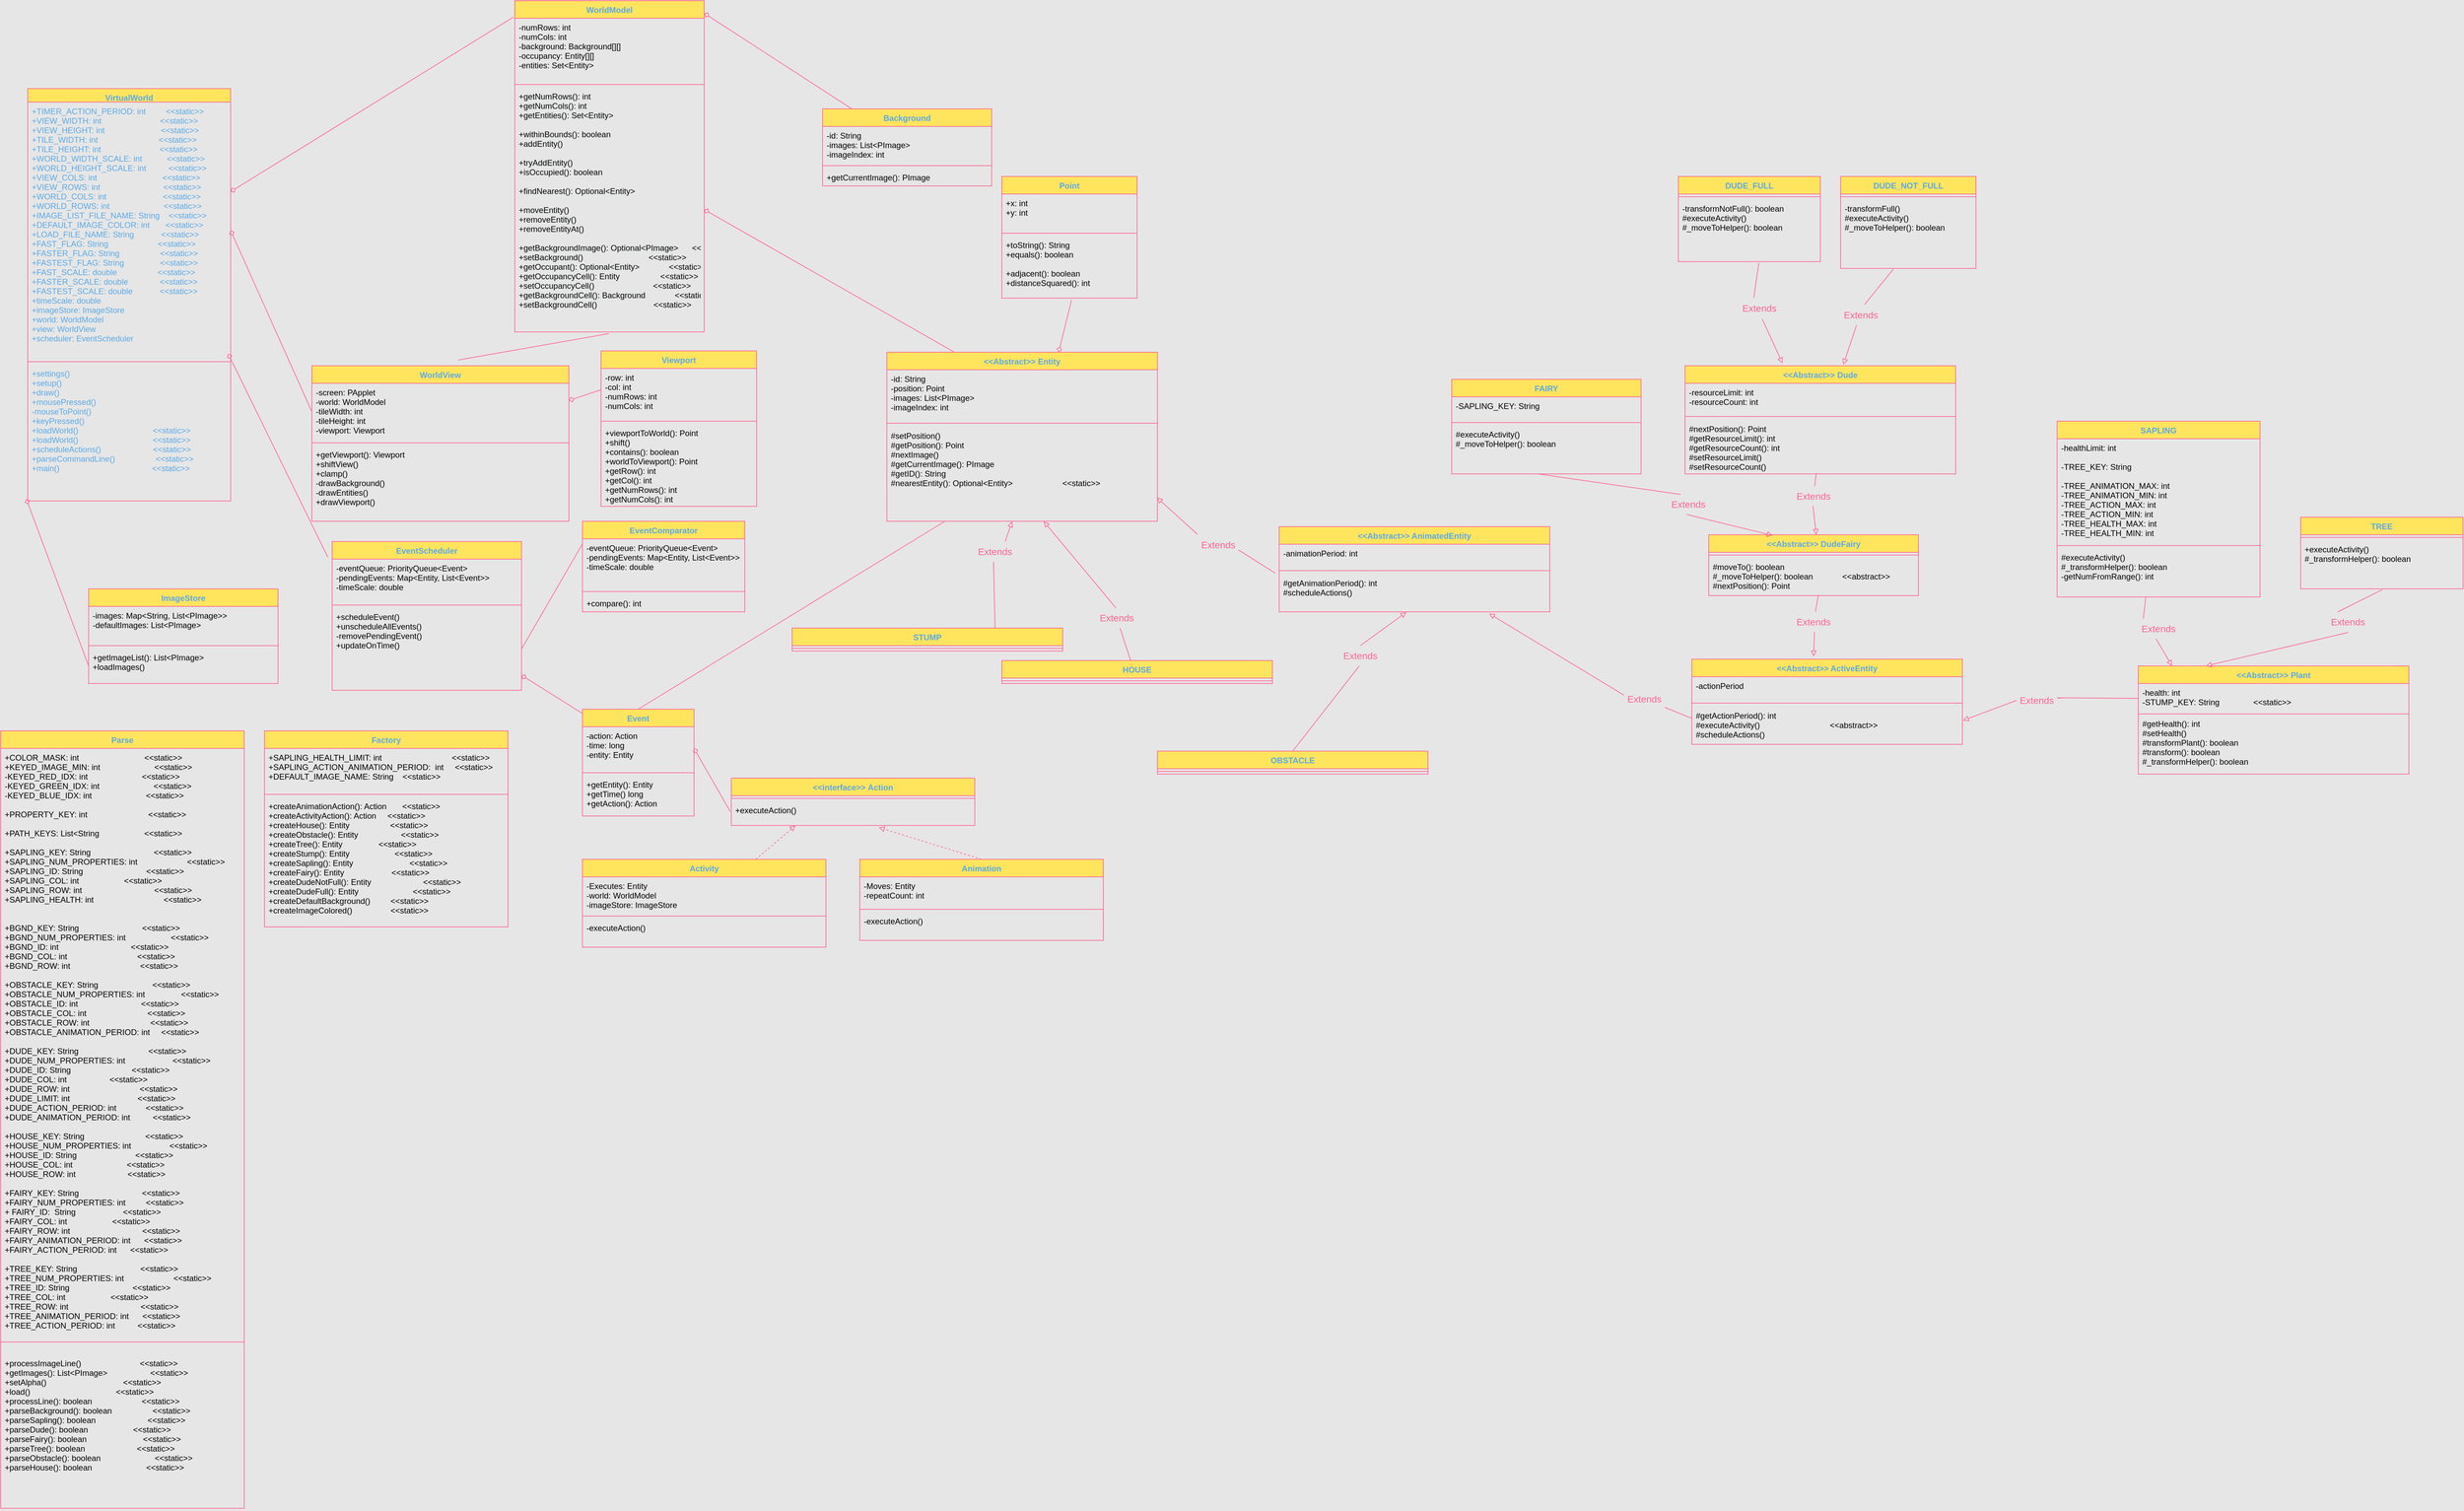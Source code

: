 <mxfile version="18.0.3" type="device"><diagram id="Yo6Zvny2ZRX3JAPKxXua" name="Page 2"><mxGraphModel dx="2108" dy="717" grid="1" gridSize="10" guides="1" tooltips="1" connect="1" arrows="1" fold="1" page="1" pageScale="1" pageWidth="850" pageHeight="1100" background="#E6E6E6" math="0" shadow="0"><root><mxCell id="0"/><mxCell id="1" parent="0"/><mxCell id="8I9pphBKhg92I5GMk5e_-31" value="" style="graphMlID=e0;endArrow=none;strokeColor=#FF6392;strokeWidth=1.0;startArrow=diamond;startFill=0;endFill=1;exitX=1;exitY=0.25;exitDx=0;exitDy=0;fontColor=#5AA9E6;entryX=-0.008;entryY=-0.286;entryDx=0;entryDy=0;entryPerimeter=0;" parent="1" source="8I9pphBKhg92I5GMk5e_-50" target="8I9pphBKhg92I5GMk5e_-57" edge="1"><mxGeometry relative="1" as="geometry"/></mxCell><mxCell id="8I9pphBKhg92I5GMk5e_-32" value="" style="graphMlID=e1;endArrow=none;strokeColor=#FF6392;strokeWidth=1.0;startArrow=diamond;startFill=0;endFill=1;exitX=1;exitY=0.5;exitDx=0;exitDy=0;fontColor=#5AA9E6;entryX=0;entryY=0.5;entryDx=0;entryDy=0;" parent="1" source="8I9pphBKhg92I5GMk5e_-51" target="8I9pphBKhg92I5GMk5e_-61" edge="1"><mxGeometry relative="1" as="geometry"/></mxCell><mxCell id="8I9pphBKhg92I5GMk5e_-33" value="" style="graphMlID=e2;endArrow=none;strokeColor=#FF6392;strokeWidth=1.0;startArrow=diamond;startFill=0;endFill=1;fontColor=#5AA9E6;entryX=0;entryY=0.25;entryDx=0;entryDy=0;" parent="1" source="8I9pphBKhg92I5GMk5e_-60" target="8I9pphBKhg92I5GMk5e_-89" edge="1"><mxGeometry relative="1" as="geometry"><mxPoint x="648" y="240" as="sourcePoint"/></mxGeometry></mxCell><mxCell id="8I9pphBKhg92I5GMk5e_-34" value="" style="graphMlID=e3;endArrow=none;strokeColor=#FF6392;strokeWidth=1.0;startArrow=diamond;startFill=0;endFill=1;exitX=0.988;exitY=-0.077;exitDx=0;exitDy=0;exitPerimeter=0;fontColor=#5AA9E6;entryX=-0.023;entryY=0.105;entryDx=0;entryDy=0;entryPerimeter=0;" parent="1" source="8I9pphBKhg92I5GMk5e_-53" target="8I9pphBKhg92I5GMk5e_-64" edge="1"><mxGeometry relative="1" as="geometry"><mxPoint x="840" y="580" as="targetPoint"/></mxGeometry></mxCell><mxCell id="8I9pphBKhg92I5GMk5e_-35" value="" style="graphMlID=e4;endArrow=none;strokeColor=#FF6392;strokeWidth=1.0;startArrow=diamond;startFill=0;endFill=1;exitX=-0.007;exitY=0.985;exitDx=0;exitDy=0;exitPerimeter=0;fontColor=#5AA9E6;entryX=0;entryY=0.5;entryDx=0;entryDy=0;" parent="1" source="8I9pphBKhg92I5GMk5e_-53" target="8I9pphBKhg92I5GMk5e_-71" edge="1"><mxGeometry relative="1" as="geometry"/></mxCell><mxCell id="8I9pphBKhg92I5GMk5e_-36" value="" style="graphMlID=e5;endArrow=none;strokeColor=#FF6392;strokeWidth=1.0;startArrow=diamond;startFill=0;endFill=1;fontColor=#5AA9E6;exitX=1.001;exitY=-0.077;exitDx=0;exitDy=0;exitPerimeter=0;" parent="1" source="8I9pphBKhg92I5GMk5e_-55" target="8I9pphBKhg92I5GMk5e_-82" edge="1"><mxGeometry relative="1" as="geometry"/></mxCell><mxCell id="8I9pphBKhg92I5GMk5e_-37" value="" style="graphMlID=e6;endArrow=none;strokeColor=#FF6392;strokeWidth=1.0;startArrow=diamond;startFill=0;endFill=1;fontColor=#5AA9E6;" parent="1" source="8I9pphBKhg92I5GMk5e_-64" target="8I9pphBKhg92I5GMk5e_-97" edge="1"><mxGeometry relative="1" as="geometry"/></mxCell><mxCell id="8I9pphBKhg92I5GMk5e_-38" value="" style="graphMlID=e7;endArrow=none;strokeColor=#FF6392;strokeWidth=1.0;startArrow=none;startFill=1;endFill=1;fontColor=#5AA9E6;entryX=0;entryY=0.25;entryDx=0;entryDy=0;exitX=1;exitY=0.5;exitDx=0;exitDy=0;" parent="1" source="8I9pphBKhg92I5GMk5e_-67" target="8I9pphBKhg92I5GMk5e_-72" edge="1"><mxGeometry relative="1" as="geometry"/></mxCell><mxCell id="8I9pphBKhg92I5GMk5e_-39" value="" style="graphMlID=e8;endArrow=none;strokeColor=#FF6392;strokeWidth=1.0;startArrow=diamond;startFill=0;endFill=1;fontColor=#5AA9E6;exitX=1;exitY=0.5;exitDx=0;exitDy=0;entryX=0.25;entryY=0;entryDx=0;entryDy=0;" parent="1" source="8I9pphBKhg92I5GMk5e_-57" target="8I9pphBKhg92I5GMk5e_-85" edge="1"><mxGeometry relative="1" as="geometry"><mxPoint x="710" y="80" as="sourcePoint"/><mxPoint x="1120" y="308" as="targetPoint"/></mxGeometry></mxCell><mxCell id="8I9pphBKhg92I5GMk5e_-40" value="" style="graphMlID=e9;endArrow=none;strokeColor=#FF6392;strokeWidth=1.0;startArrow=diamond;startFill=0;endFill=1;fontColor=#5AA9E6;exitX=0.635;exitY=0;exitDx=0;exitDy=0;entryX=0.515;entryY=1.033;entryDx=0;entryDy=0;entryPerimeter=0;exitPerimeter=0;" parent="1" source="8I9pphBKhg92I5GMk5e_-85" target="8I9pphBKhg92I5GMk5e_-107" edge="1"><mxGeometry relative="1" as="geometry"><mxPoint x="1520" y="308" as="sourcePoint"/></mxGeometry></mxCell><mxCell id="8I9pphBKhg92I5GMk5e_-42" value="" style="graphMlID=e11;endArrow=none;strokeColor=#FF6392;strokeWidth=1.0;startArrow=diamond;startFill=0;endFill=1;fontColor=#5AA9E6;exitX=1;exitY=0.5;exitDx=0;exitDy=0;entryX=-0.004;entryY=0.431;entryDx=0;entryDy=0;entryPerimeter=0;" parent="1" source="8I9pphBKhg92I5GMk5e_-97" target="8I9pphBKhg92I5GMk5e_-111" edge="1"><mxGeometry relative="1" as="geometry"><mxPoint x="1102.16" y="1493.8" as="targetPoint"/></mxGeometry></mxCell><mxCell id="8I9pphBKhg92I5GMk5e_-44" value="" style="graphMlID=e13;endArrow=none;strokeColor=#FF6392;strokeWidth=1.0;startArrow=none;startFill=1;endFill=1;fontColor=#5AA9E6;entryX=0.496;entryY=1.007;entryDx=0;entryDy=0;entryPerimeter=0;exitX=0.57;exitY=-0.037;exitDx=0;exitDy=0;exitPerimeter=0;" parent="1" source="8I9pphBKhg92I5GMk5e_-60" target="8I9pphBKhg92I5GMk5e_-57" edge="1"><mxGeometry relative="1" as="geometry"/></mxCell><mxCell id="8I9pphBKhg92I5GMk5e_-45" value="" style="graphMlID=e14;endArrow=none;strokeColor=#FF6392;strokeWidth=1.0;startArrow=none;startFill=1;endFill=1;fontColor=#5AA9E6;exitX=0.5;exitY=0;exitDx=0;exitDy=0;" parent="1" source="8I9pphBKhg92I5GMk5e_-96" target="8I9pphBKhg92I5GMk5e_-88" edge="1"><mxGeometry relative="1" as="geometry"><mxPoint x="1177.699" y="279.661" as="targetPoint"/></mxGeometry></mxCell><mxCell id="8I9pphBKhg92I5GMk5e_-50" value="VirtualWorld" style="swimlane;fontStyle=1;align=center;verticalAlign=top;childLayout=stackLayout;horizontal=1;startSize=20;horizontalStack=0;resizeParent=1;resizeParentMax=0;resizeLast=0;collapsible=1;marginBottom=0;hachureGap=4;pointerEvents=0;fillColor=#FFE45E;strokeColor=#FF6392;fontColor=#5AA9E6;" parent="1" vertex="1"><mxGeometry x="20" y="150" width="300" height="610" as="geometry"/></mxCell><mxCell id="8I9pphBKhg92I5GMk5e_-51" value="+TIMER_ACTION_PERIOD: int         &lt;&lt;static&gt;&gt;&#10;+VIEW_WIDTH: int                          &lt;&lt;static&gt;&gt;&#10;+VIEW_HEIGHT: int                         &lt;&lt;static&gt;&gt;&#10;+TILE_WIDTH: int                           &lt;&lt;static&gt;&gt;&#10;+TILE_HEIGHT: int                          &lt;&lt;static&gt;&gt;&#10;+WORLD_WIDTH_SCALE: int           &lt;&lt;static&gt;&gt;&#10;+WORLD_HEIGHT_SCALE: int          &lt;&lt;static&gt;&gt;&#10;+VIEW_COLS: int                             &lt;&lt;static&gt;&gt;&#10;+VIEW_ROWS: int                            &lt;&lt;static&gt;&gt;&#10;+WORLD_COLS: int                         &lt;&lt;static&gt;&gt;&#10;+WORLD_ROWS: int                        &lt;&lt;static&gt;&gt;&#10;+IMAGE_LIST_FILE_NAME: String    &lt;&lt;static&gt;&gt;&#10;+DEFAULT_IMAGE_COLOR: int       &lt;&lt;static&gt;&gt;&#10;+LOAD_FILE_NAME: String            &lt;&lt;static&gt;&gt;&#10;+FAST_FLAG: String                      &lt;&lt;static&gt;&gt;&#10;+FASTER_FLAG: String                  &lt;&lt;static&gt;&gt;&#10;+FASTEST_FLAG: String                &lt;&lt;static&gt;&gt;&#10;+FAST_SCALE: double                  &lt;&lt;static&gt;&gt;&#10;+FASTER_SCALE: double              &lt;&lt;static&gt;&gt;&#10;+FASTEST_SCALE: double            &lt;&lt;static&gt;&gt;&#10;+timeScale: double&#10;+imageStore: ImageStore&#10;+world: WorldModel&#10;+view: WorldView&#10;+scheduler: EventScheduler" style="text;strokeColor=none;fillColor=none;align=left;verticalAlign=top;spacingLeft=4;spacingRight=4;overflow=hidden;rotatable=0;points=[[0,0.5],[1,0.5]];portConstraint=eastwest;fontColor=#5AA9E6;" parent="8I9pphBKhg92I5GMk5e_-50" vertex="1"><mxGeometry y="20" width="300" height="380" as="geometry"/></mxCell><mxCell id="8I9pphBKhg92I5GMk5e_-52" value="" style="line;strokeWidth=1;fillColor=none;align=left;verticalAlign=middle;spacingTop=-1;spacingLeft=3;spacingRight=3;rotatable=0;labelPosition=right;points=[];portConstraint=eastwest;strokeColor=#FF6392;fontColor=#5AA9E6;" parent="8I9pphBKhg92I5GMk5e_-50" vertex="1"><mxGeometry y="400" width="300" height="8" as="geometry"/></mxCell><mxCell id="8I9pphBKhg92I5GMk5e_-53" value="+settings()&#10;+setup()&#10;+draw()&#10;+mousePressed()&#10;-mouseToPoint()&#10;+keyPressed()&#10;+loadWorld()                                 &lt;&lt;static&gt;&gt;&#10;+loadWorld()                                 &lt;&lt;static&gt;&gt;&#10;+scheduleActions()                       &lt;&lt;static&gt;&gt;&#10;+parseCommandLine()                  &lt;&lt;static&gt;&gt;&#10;+main()                                         &lt;&lt;static&gt;&gt;" style="text;strokeColor=none;fillColor=none;align=left;verticalAlign=top;spacingLeft=4;spacingRight=4;overflow=hidden;rotatable=0;points=[[0,0.5],[1,0.5]];portConstraint=eastwest;fontColor=#5AA9E6;" parent="8I9pphBKhg92I5GMk5e_-50" vertex="1"><mxGeometry y="408" width="300" height="202" as="geometry"/></mxCell><mxCell id="8I9pphBKhg92I5GMk5e_-54" value="WorldModel" style="swimlane;fontStyle=1;align=center;verticalAlign=top;childLayout=stackLayout;horizontal=1;startSize=26;horizontalStack=0;resizeParent=1;resizeParentMax=0;resizeLast=0;collapsible=1;marginBottom=0;hachureGap=4;pointerEvents=0;sketch=0;fontColor=#5AA9E6;strokeColor=#FF6392;fillColor=#FFE45E;" parent="1" vertex="1"><mxGeometry x="740" y="20" width="280" height="490" as="geometry"/></mxCell><mxCell id="8I9pphBKhg92I5GMk5e_-55" value="-numRows: int&#10;-numCols: int&#10;-background: Background[][]&#10;-occupancy: Entity[][]&#10;-entities: Set&lt;Entity&gt;" style="text;strokeColor=none;fillColor=none;align=left;verticalAlign=top;spacingLeft=4;spacingRight=4;overflow=hidden;rotatable=0;points=[[0,0.5],[1,0.5]];portConstraint=eastwest;fontColor=#000000;" parent="8I9pphBKhg92I5GMk5e_-54" vertex="1"><mxGeometry y="26" width="280" height="94" as="geometry"/></mxCell><mxCell id="8I9pphBKhg92I5GMk5e_-56" value="" style="line;strokeWidth=1;fillColor=none;align=left;verticalAlign=middle;spacingTop=-1;spacingLeft=3;spacingRight=3;rotatable=0;labelPosition=right;points=[];portConstraint=eastwest;strokeColor=#FF6392;fontColor=#5AA9E6;" parent="8I9pphBKhg92I5GMk5e_-54" vertex="1"><mxGeometry y="120" width="280" height="8" as="geometry"/></mxCell><mxCell id="8I9pphBKhg92I5GMk5e_-57" value="+getNumRows(): int&#10;+getNumCols(): int&#10;+getEntities(): Set&lt;Entity&gt;&#10;&#10;+withinBounds(): boolean &#10;+addEntity()&#10;&#10;+tryAddEntity()                              &#10;+isOccupied(): boolean                 &#10;&#10;+findNearest(): Optional&lt;Entity&gt;    &#10;&#10;+moveEntity()                               &#10;+removeEntity()                            &#10;+removeEntityAt() &#10;&#10;+getBackgroundImage(): Optional&lt;PImage&gt;      &lt;&lt;static&gt;&gt;&#10;+setBackground()                             &lt;&lt;static&gt;&gt;&#10;+getOccupant(): Optional&lt;Entity&gt;             &lt;&lt;static&gt;&gt;&#10;+getOccupancyCell(): Entity                  &lt;&lt;static&gt;&gt;&#10;+setOccupancyCell()                          &lt;&lt;static&gt;&gt;&#10;+getBackgroundCell(): Background             &lt;&lt;static&gt;&gt;&#10;+setBackgroundCell()                         &lt;&lt;static&gt;&gt;                 &#10;" style="text;strokeColor=none;fillColor=none;align=left;verticalAlign=top;spacingLeft=4;spacingRight=4;overflow=hidden;rotatable=0;points=[[0,0.5],[1,0.5]];portConstraint=eastwest;fontColor=#020405;" parent="8I9pphBKhg92I5GMk5e_-54" vertex="1"><mxGeometry y="128" width="280" height="362" as="geometry"/></mxCell><mxCell id="8I9pphBKhg92I5GMk5e_-60" value="WorldView" style="swimlane;fontStyle=1;align=center;verticalAlign=top;childLayout=stackLayout;horizontal=1;startSize=26;horizontalStack=0;resizeParent=1;resizeParentMax=0;resizeLast=0;collapsible=1;marginBottom=0;hachureGap=4;pointerEvents=0;sketch=0;fontColor=#5AA9E6;strokeColor=#FF6392;fillColor=#FFE45E;" parent="1" vertex="1"><mxGeometry x="440" y="560" width="380" height="230" as="geometry"/></mxCell><mxCell id="8I9pphBKhg92I5GMk5e_-61" value="-screen: PApplet&#10;-world: WorldModel&#10;-tileWidth: int&#10;-tileHeight: int&#10;-viewport: Viewport" style="text;strokeColor=none;fillColor=none;align=left;verticalAlign=top;spacingLeft=4;spacingRight=4;overflow=hidden;rotatable=0;points=[[0,0.5],[1,0.5]];portConstraint=eastwest;fontColor=#000000;" parent="8I9pphBKhg92I5GMk5e_-60" vertex="1"><mxGeometry y="26" width="380" height="84" as="geometry"/></mxCell><mxCell id="8I9pphBKhg92I5GMk5e_-62" value="" style="line;strokeWidth=1;fillColor=none;align=left;verticalAlign=middle;spacingTop=-1;spacingLeft=3;spacingRight=3;rotatable=0;labelPosition=right;points=[];portConstraint=eastwest;strokeColor=#FF6392;fontColor=#5AA9E6;" parent="8I9pphBKhg92I5GMk5e_-60" vertex="1"><mxGeometry y="110" width="380" height="8" as="geometry"/></mxCell><mxCell id="8I9pphBKhg92I5GMk5e_-63" value="+getViewport(): Viewport&#10;+shiftView()&#10;+clamp() &#10;-drawBackground()                      &#10;-drawEntities()                              &#10;+drawViewport()                            " style="text;strokeColor=none;fillColor=none;align=left;verticalAlign=top;spacingLeft=4;spacingRight=4;overflow=hidden;rotatable=0;points=[[0,0.5],[1,0.5]];portConstraint=eastwest;fontColor=#000000;" parent="8I9pphBKhg92I5GMk5e_-60" vertex="1"><mxGeometry y="118" width="380" height="112" as="geometry"/></mxCell><mxCell id="8I9pphBKhg92I5GMk5e_-64" value="EventScheduler" style="swimlane;fontStyle=1;align=center;verticalAlign=top;childLayout=stackLayout;horizontal=1;startSize=26;horizontalStack=0;resizeParent=1;resizeParentMax=0;resizeLast=0;collapsible=1;marginBottom=0;hachureGap=4;pointerEvents=0;sketch=0;fontColor=#5AA9E6;strokeColor=#FF6392;fillColor=#FFE45E;" parent="1" vertex="1"><mxGeometry x="470" y="820" width="280" height="220" as="geometry"/></mxCell><mxCell id="8I9pphBKhg92I5GMk5e_-65" value="-eventQueue: PriorityQueue&lt;Event&gt;&#10;-pendingEvents: Map&lt;Entity, List&lt;Event&gt;&gt;&#10;-timeScale: double" style="text;strokeColor=none;fillColor=none;align=left;verticalAlign=top;spacingLeft=4;spacingRight=4;overflow=hidden;rotatable=0;points=[[0,0.5],[1,0.5]];portConstraint=eastwest;fontColor=#000000;" parent="8I9pphBKhg92I5GMk5e_-64" vertex="1"><mxGeometry y="26" width="280" height="64" as="geometry"/></mxCell><mxCell id="8I9pphBKhg92I5GMk5e_-66" value="" style="line;strokeWidth=1;fillColor=none;align=left;verticalAlign=middle;spacingTop=-1;spacingLeft=3;spacingRight=3;rotatable=0;labelPosition=right;points=[];portConstraint=eastwest;strokeColor=#FF6392;fontColor=#5AA9E6;" parent="8I9pphBKhg92I5GMk5e_-64" vertex="1"><mxGeometry y="90" width="280" height="8" as="geometry"/></mxCell><mxCell id="8I9pphBKhg92I5GMk5e_-67" value="+scheduleEvent()                                 &#10;+unscheduleAllEvents()                       &#10;-removePendingEvent()                      &#10;+updateOnTime()                             " style="text;strokeColor=none;fillColor=none;align=left;verticalAlign=top;spacingLeft=4;spacingRight=4;overflow=hidden;rotatable=0;points=[[0,0.5],[1,0.5]];portConstraint=eastwest;fontColor=#000000;" parent="8I9pphBKhg92I5GMk5e_-64" vertex="1"><mxGeometry y="98" width="280" height="122" as="geometry"/></mxCell><mxCell id="8I9pphBKhg92I5GMk5e_-68" value="ImageStore" style="swimlane;fontStyle=1;align=center;verticalAlign=top;childLayout=stackLayout;horizontal=1;startSize=26;horizontalStack=0;resizeParent=1;resizeParentMax=0;resizeLast=0;collapsible=1;marginBottom=0;hachureGap=4;pointerEvents=0;sketch=0;fontColor=#5AA9E6;strokeColor=#FF6392;fillColor=#FFE45E;" parent="1" vertex="1"><mxGeometry x="110" y="890" width="280" height="140" as="geometry"/></mxCell><mxCell id="8I9pphBKhg92I5GMk5e_-69" value="-images: Map&lt;String, List&lt;PImage&gt;&gt;&#10;-defaultImages: List&lt;PImage&gt;" style="text;strokeColor=none;fillColor=none;align=left;verticalAlign=top;spacingLeft=4;spacingRight=4;overflow=hidden;rotatable=0;points=[[0,0.5],[1,0.5]];portConstraint=eastwest;fontColor=#000000;" parent="8I9pphBKhg92I5GMk5e_-68" vertex="1"><mxGeometry y="26" width="280" height="54" as="geometry"/></mxCell><mxCell id="8I9pphBKhg92I5GMk5e_-70" value="" style="line;strokeWidth=1;fillColor=none;align=left;verticalAlign=middle;spacingTop=-1;spacingLeft=3;spacingRight=3;rotatable=0;labelPosition=right;points=[];portConstraint=eastwest;strokeColor=#FF6392;fontColor=#5AA9E6;" parent="8I9pphBKhg92I5GMk5e_-68" vertex="1"><mxGeometry y="80" width="280" height="8" as="geometry"/></mxCell><mxCell id="8I9pphBKhg92I5GMk5e_-71" value="+getImageList(): List&lt;PImage&gt;&#10;+loadImages()                         " style="text;strokeColor=none;fillColor=none;align=left;verticalAlign=top;spacingLeft=4;spacingRight=4;overflow=hidden;rotatable=0;points=[[0,0.5],[1,0.5]];portConstraint=eastwest;fontColor=#000000;" parent="8I9pphBKhg92I5GMk5e_-68" vertex="1"><mxGeometry y="88" width="280" height="52" as="geometry"/></mxCell><mxCell id="8I9pphBKhg92I5GMk5e_-72" value="EventComparator" style="swimlane;fontStyle=1;align=center;verticalAlign=top;childLayout=stackLayout;horizontal=1;startSize=26;horizontalStack=0;resizeParent=1;resizeParentMax=0;resizeLast=0;collapsible=1;marginBottom=0;hachureGap=4;pointerEvents=0;sketch=0;fontColor=#5AA9E6;strokeColor=#FF6392;fillColor=#FFE45E;" parent="1" vertex="1"><mxGeometry x="840" y="790" width="240" height="134" as="geometry"/></mxCell><mxCell id="8I9pphBKhg92I5GMk5e_-73" value="-eventQueue: PriorityQueue&lt;Event&gt;&#10;-pendingEvents: Map&lt;Entity, List&lt;Event&gt;&gt;&#10;-timeScale: double" style="text;strokeColor=none;fillColor=none;align=left;verticalAlign=top;spacingLeft=4;spacingRight=4;overflow=hidden;rotatable=0;points=[[0,0.5],[1,0.5]];portConstraint=eastwest;fontColor=#000000;" parent="8I9pphBKhg92I5GMk5e_-72" vertex="1"><mxGeometry y="26" width="240" height="74" as="geometry"/></mxCell><mxCell id="8I9pphBKhg92I5GMk5e_-74" value="" style="line;strokeWidth=1;fillColor=none;align=left;verticalAlign=middle;spacingTop=-1;spacingLeft=3;spacingRight=3;rotatable=0;labelPosition=right;points=[];portConstraint=eastwest;strokeColor=#FF6392;fontColor=#5AA9E6;" parent="8I9pphBKhg92I5GMk5e_-72" vertex="1"><mxGeometry y="100" width="240" height="8" as="geometry"/></mxCell><mxCell id="8I9pphBKhg92I5GMk5e_-75" value="+compare(): int" style="text;strokeColor=none;fillColor=none;align=left;verticalAlign=top;spacingLeft=4;spacingRight=4;overflow=hidden;rotatable=0;points=[[0,0.5],[1,0.5]];portConstraint=eastwest;fontColor=#000000;" parent="8I9pphBKhg92I5GMk5e_-72" vertex="1"><mxGeometry y="108" width="240" height="26" as="geometry"/></mxCell><mxCell id="8I9pphBKhg92I5GMk5e_-77" value="Factory" style="swimlane;fontStyle=1;align=center;verticalAlign=top;childLayout=stackLayout;horizontal=1;startSize=26;horizontalStack=0;resizeParent=1;resizeParentMax=0;resizeLast=0;collapsible=1;marginBottom=0;hachureGap=4;pointerEvents=0;sketch=0;fontColor=#5AA9E6;strokeColor=#FF6392;fillColor=#FFE45E;" parent="1" vertex="1"><mxGeometry x="370.0" y="1100" width="360" height="290" as="geometry"/></mxCell><mxCell id="8I9pphBKhg92I5GMk5e_-78" value="+SAPLING_HEALTH_LIMIT: int                               &lt;&lt;static&gt;&gt;&#10;+SAPLING_ACTION_ANIMATION_PERIOD:  int     &lt;&lt;static&gt;&gt;&#10;+DEFAULT_IMAGE_NAME: String    &lt;&lt;static&gt;&gt;&#10;" style="text;strokeColor=none;fillColor=none;align=left;verticalAlign=top;spacingLeft=4;spacingRight=4;overflow=hidden;rotatable=0;points=[[0,0.5],[1,0.5]];portConstraint=eastwest;fontColor=#000000;" parent="8I9pphBKhg92I5GMk5e_-77" vertex="1"><mxGeometry y="26" width="360" height="64" as="geometry"/></mxCell><mxCell id="8I9pphBKhg92I5GMk5e_-79" value="" style="line;strokeWidth=1;fillColor=none;align=left;verticalAlign=middle;spacingTop=-1;spacingLeft=3;spacingRight=3;rotatable=0;labelPosition=right;points=[];portConstraint=eastwest;strokeColor=#FF6392;fontColor=#5AA9E6;" parent="8I9pphBKhg92I5GMk5e_-77" vertex="1"><mxGeometry y="90" width="360" height="8" as="geometry"/></mxCell><mxCell id="8I9pphBKhg92I5GMk5e_-80" value="+createAnimationAction(): Action       &lt;&lt;static&gt;&gt;&#10;+createActivityAction(): Action     &lt;&lt;static&gt;&gt;&#10;+createHouse(): Entity                  &lt;&lt;static&gt;&gt; &#10;+createObstacle(): Entity                   &lt;&lt;static&gt;&gt; &#10;+createTree(): Entity                &lt;&lt;static&gt;&gt; &#10;+createStump(): Entity                    &lt;&lt;static&gt;&gt; &#10;+createSapling(): Entity                         &lt;&lt;static&gt;&gt; &#10;+createFairy(): Entity                     &lt;&lt;static&gt;&gt; &#10;+createDudeNotFull(): Entity                       &lt;&lt;static&gt;&gt; &#10;+createDudeFull(): Entity                        &lt;&lt;static&gt;&gt;&#10;+createDefaultBackground()         &lt;&lt;static&gt;&gt;&#10;+createImageColored()                 &lt;&lt;static&gt;&gt;" style="text;strokeColor=none;fillColor=none;align=left;verticalAlign=top;spacingLeft=4;spacingRight=4;overflow=hidden;rotatable=0;points=[[0,0.5],[1,0.5]];portConstraint=eastwest;fontColor=#000000;" parent="8I9pphBKhg92I5GMk5e_-77" vertex="1"><mxGeometry y="98" width="360" height="192" as="geometry"/></mxCell><mxCell id="8I9pphBKhg92I5GMk5e_-81" value="Background" style="swimlane;fontStyle=1;align=center;verticalAlign=top;childLayout=stackLayout;horizontal=1;startSize=26;horizontalStack=0;resizeParent=1;resizeParentMax=0;resizeLast=0;collapsible=1;marginBottom=0;hachureGap=4;pointerEvents=0;sketch=0;fontColor=#5AA9E6;strokeColor=#FF6392;fillColor=#FFE45E;" parent="1" vertex="1"><mxGeometry x="1195" y="180" width="250" height="114" as="geometry"/></mxCell><mxCell id="8I9pphBKhg92I5GMk5e_-82" value="-id: String&#10;-images: List&lt;PImage&gt;&#10;-imageIndex: int" style="text;strokeColor=none;fillColor=none;align=left;verticalAlign=top;spacingLeft=4;spacingRight=4;overflow=hidden;rotatable=0;points=[[0,0.5],[1,0.5]];portConstraint=eastwest;fontColor=#000000;" parent="8I9pphBKhg92I5GMk5e_-81" vertex="1"><mxGeometry y="26" width="250" height="54" as="geometry"/></mxCell><mxCell id="8I9pphBKhg92I5GMk5e_-83" value="" style="line;strokeWidth=1;fillColor=none;align=left;verticalAlign=middle;spacingTop=-1;spacingLeft=3;spacingRight=3;rotatable=0;labelPosition=right;points=[];portConstraint=eastwest;strokeColor=#FF6392;" parent="8I9pphBKhg92I5GMk5e_-81" vertex="1"><mxGeometry y="80" width="250" height="8" as="geometry"/></mxCell><mxCell id="8I9pphBKhg92I5GMk5e_-84" value="+getCurrentImage(): PImage" style="text;strokeColor=none;fillColor=none;align=left;verticalAlign=top;spacingLeft=4;spacingRight=4;overflow=hidden;rotatable=0;points=[[0,0.5],[1,0.5]];portConstraint=eastwest;fontColor=#000000;" parent="8I9pphBKhg92I5GMk5e_-81" vertex="1"><mxGeometry y="88" width="250" height="26" as="geometry"/></mxCell><mxCell id="8I9pphBKhg92I5GMk5e_-85" value="&lt;&lt;Abstract&gt;&gt; Entity" style="swimlane;fontStyle=1;align=center;verticalAlign=top;childLayout=stackLayout;horizontal=1;startSize=26;horizontalStack=0;resizeParent=1;resizeParentMax=0;resizeLast=0;collapsible=1;marginBottom=0;hachureGap=4;pointerEvents=0;sketch=0;fontColor=#5AA9E6;strokeColor=#FF6392;fillColor=#FFE45E;" parent="1" vertex="1"><mxGeometry x="1290" y="540" width="400" height="250" as="geometry"/></mxCell><mxCell id="AU-aj1M7o-rxZSU5q_D5-9" value="-id: String&#10;-position: Point&#10;-images: List&lt;PImage&gt;&#10;-imageIndex: int&#10;" style="text;strokeColor=none;fillColor=none;align=left;verticalAlign=top;spacingLeft=4;spacingRight=4;overflow=hidden;rotatable=0;points=[[0,0.5],[1,0.5]];portConstraint=eastwest;fontColor=#000000;" parent="8I9pphBKhg92I5GMk5e_-85" vertex="1"><mxGeometry y="26" width="400" height="74" as="geometry"/></mxCell><mxCell id="8I9pphBKhg92I5GMk5e_-87" value="" style="line;strokeWidth=1;fillColor=none;align=left;verticalAlign=middle;spacingTop=-1;spacingLeft=3;spacingRight=3;rotatable=0;labelPosition=right;points=[];portConstraint=eastwest;strokeColor=#FF6392;" parent="8I9pphBKhg92I5GMk5e_-85" vertex="1"><mxGeometry y="100" width="400" height="10" as="geometry"/></mxCell><mxCell id="8I9pphBKhg92I5GMk5e_-88" value="#setPosition()&#10;#getPosition(): Point&#10;#nextImage()&#10;#getCurrentImage(): PImage&#10;#getID(): String&#10;#nearestEntity(): Optional&lt;Entity&gt;                      &lt;&lt;static&gt;&gt;" style="text;strokeColor=none;fillColor=none;align=left;verticalAlign=top;spacingLeft=4;spacingRight=4;overflow=hidden;rotatable=0;points=[[0,0.5],[1,0.5]];portConstraint=eastwest;fontColor=#000000;" parent="8I9pphBKhg92I5GMk5e_-85" vertex="1"><mxGeometry y="110" width="400" height="140" as="geometry"/></mxCell><mxCell id="8I9pphBKhg92I5GMk5e_-89" value="Viewport" style="swimlane;fontStyle=1;align=center;verticalAlign=top;childLayout=stackLayout;horizontal=1;startSize=26;horizontalStack=0;resizeParent=1;resizeParentMax=0;resizeLast=0;collapsible=1;marginBottom=0;hachureGap=4;pointerEvents=0;sketch=0;fontColor=#5AA9E6;strokeColor=#FF6392;fillColor=#FFE45E;" parent="1" vertex="1"><mxGeometry x="867.5" y="538" width="230" height="230" as="geometry"/></mxCell><mxCell id="8I9pphBKhg92I5GMk5e_-90" value="-row: int&#10;-col: int&#10;-numRows: int&#10;-numCols: int" style="text;strokeColor=none;fillColor=none;align=left;verticalAlign=top;spacingLeft=4;spacingRight=4;overflow=hidden;rotatable=0;points=[[0,0.5],[1,0.5]];portConstraint=eastwest;fontColor=#000000;" parent="8I9pphBKhg92I5GMk5e_-89" vertex="1"><mxGeometry y="26" width="230" height="74" as="geometry"/></mxCell><mxCell id="8I9pphBKhg92I5GMk5e_-91" value="" style="line;strokeWidth=1;fillColor=none;align=left;verticalAlign=middle;spacingTop=-1;spacingLeft=3;spacingRight=3;rotatable=0;labelPosition=right;points=[];portConstraint=eastwest;strokeColor=#FF6392;" parent="8I9pphBKhg92I5GMk5e_-89" vertex="1"><mxGeometry y="100" width="230" height="8" as="geometry"/></mxCell><mxCell id="8I9pphBKhg92I5GMk5e_-92" value="+viewportToWorld(): Point&#10;+shift()&#10;+contains(): boolean          &#10;+worldToViewport(): Point&#10;+getRow(): int&#10;+getCol(): int&#10;+getNumRows(): int&#10;+getNumCols(): int                             " style="text;strokeColor=none;fillColor=none;align=left;verticalAlign=top;spacingLeft=4;spacingRight=4;overflow=hidden;rotatable=0;points=[[0,0.5],[1,0.5]];portConstraint=eastwest;fontColor=#000000;" parent="8I9pphBKhg92I5GMk5e_-89" vertex="1"><mxGeometry y="108" width="230" height="122" as="geometry"/></mxCell><mxCell id="8I9pphBKhg92I5GMk5e_-96" value="Event" style="swimlane;fontStyle=1;align=center;verticalAlign=top;childLayout=stackLayout;horizontal=1;startSize=26;horizontalStack=0;resizeParent=1;resizeParentMax=0;resizeLast=0;collapsible=1;marginBottom=0;hachureGap=4;pointerEvents=0;sketch=0;fontColor=#5AA9E6;strokeColor=#FF6392;fillColor=#FFE45E;" parent="1" vertex="1"><mxGeometry x="840" y="1068" width="165" height="158" as="geometry"/></mxCell><mxCell id="8I9pphBKhg92I5GMk5e_-97" value="-action: Action&#10;-time: long&#10;-entity: Entity" style="text;strokeColor=none;fillColor=none;align=left;verticalAlign=top;spacingLeft=4;spacingRight=4;overflow=hidden;rotatable=0;points=[[0,0.5],[1,0.5]];portConstraint=eastwest;fontColor=#000000;" parent="8I9pphBKhg92I5GMk5e_-96" vertex="1"><mxGeometry y="26" width="165" height="64" as="geometry"/></mxCell><mxCell id="8I9pphBKhg92I5GMk5e_-98" value="" style="line;strokeWidth=1;fillColor=none;align=left;verticalAlign=middle;spacingTop=-1;spacingLeft=3;spacingRight=3;rotatable=0;labelPosition=right;points=[];portConstraint=eastwest;strokeColor=#FF6392;" parent="8I9pphBKhg92I5GMk5e_-96" vertex="1"><mxGeometry y="90" width="165" height="8" as="geometry"/></mxCell><mxCell id="8I9pphBKhg92I5GMk5e_-99" value="+getEntity(): Entity&#10;+getTime() long&#10;+getAction(): Action&#10;" style="text;strokeColor=none;fillColor=none;align=left;verticalAlign=top;spacingLeft=4;spacingRight=4;overflow=hidden;rotatable=0;points=[[0,0.5],[1,0.5]];portConstraint=eastwest;fontColor=#000000;" parent="8I9pphBKhg92I5GMk5e_-96" vertex="1"><mxGeometry y="98" width="165" height="60" as="geometry"/></mxCell><mxCell id="8I9pphBKhg92I5GMk5e_-104" value="Point" style="swimlane;fontStyle=1;align=center;verticalAlign=top;childLayout=stackLayout;horizontal=1;startSize=26;horizontalStack=0;resizeParent=1;resizeParentMax=0;resizeLast=0;collapsible=1;marginBottom=0;hachureGap=4;pointerEvents=0;sketch=0;fontColor=#5AA9E6;strokeColor=#FF6392;fillColor=#FFE45E;" parent="1" vertex="1"><mxGeometry x="1460" y="280" width="200" height="180" as="geometry"/></mxCell><mxCell id="8I9pphBKhg92I5GMk5e_-105" value="+x: int&#10;+y: int" style="text;strokeColor=none;fillColor=none;align=left;verticalAlign=top;spacingLeft=4;spacingRight=4;overflow=hidden;rotatable=0;points=[[0,0.5],[1,0.5]];portConstraint=eastwest;fontColor=#000000;" parent="8I9pphBKhg92I5GMk5e_-104" vertex="1"><mxGeometry y="26" width="200" height="54" as="geometry"/></mxCell><mxCell id="8I9pphBKhg92I5GMk5e_-106" value="" style="line;strokeWidth=1;fillColor=none;align=left;verticalAlign=middle;spacingTop=-1;spacingLeft=3;spacingRight=3;rotatable=0;labelPosition=right;points=[];portConstraint=eastwest;strokeColor=#FF6392;" parent="8I9pphBKhg92I5GMk5e_-104" vertex="1"><mxGeometry y="80" width="200" height="8" as="geometry"/></mxCell><mxCell id="8I9pphBKhg92I5GMk5e_-107" value="+toString(): String&#10;+equals(): boolean&#10;&#10;+adjacent(): boolean       &#10;+distanceSquared(): int                    &#10;                 &#10;" style="text;strokeColor=none;fillColor=none;align=left;verticalAlign=top;spacingLeft=4;spacingRight=4;overflow=hidden;rotatable=0;points=[[0,0.5],[1,0.5]];portConstraint=eastwest;fontColor=#000000;" parent="8I9pphBKhg92I5GMk5e_-104" vertex="1"><mxGeometry y="88" width="200" height="92" as="geometry"/></mxCell><mxCell id="8I9pphBKhg92I5GMk5e_-108" value="&lt;&lt;interface&gt;&gt; Action" style="swimlane;fontStyle=1;align=center;verticalAlign=top;childLayout=stackLayout;horizontal=1;startSize=26;horizontalStack=0;resizeParent=1;resizeParentMax=0;resizeLast=0;collapsible=1;marginBottom=0;hachureGap=4;pointerEvents=0;sketch=0;fontColor=#5AA9E6;strokeColor=#FF6392;fillColor=#FFE45E;" parent="1" vertex="1"><mxGeometry x="1060" y="1170" width="360" height="70" as="geometry"/></mxCell><mxCell id="8I9pphBKhg92I5GMk5e_-110" value="" style="line;strokeWidth=1;fillColor=none;align=left;verticalAlign=middle;spacingTop=-1;spacingLeft=3;spacingRight=3;rotatable=0;labelPosition=right;points=[];portConstraint=eastwest;strokeColor=#FF6392;" parent="8I9pphBKhg92I5GMk5e_-108" vertex="1"><mxGeometry y="26" width="360" height="8" as="geometry"/></mxCell><mxCell id="8I9pphBKhg92I5GMk5e_-111" value="+executeAction()&#10;" style="text;strokeColor=none;fillColor=none;align=left;verticalAlign=top;spacingLeft=4;spacingRight=4;overflow=hidden;rotatable=0;points=[[0,0.5],[1,0.5]];portConstraint=eastwest;fontColor=#000000;" parent="8I9pphBKhg92I5GMk5e_-108" vertex="1"><mxGeometry y="34" width="360" height="36" as="geometry"/></mxCell><mxCell id="pOUOoU6a1Jy1DXB0bWJa-1" value="HOUSE" style="swimlane;fontStyle=1;align=center;verticalAlign=top;childLayout=stackLayout;horizontal=1;startSize=26;horizontalStack=0;resizeParent=1;resizeParentMax=0;resizeLast=0;collapsible=1;marginBottom=0;hachureGap=4;pointerEvents=0;sketch=0;fontColor=#5AA9E6;strokeColor=#FF6392;fillColor=#FFE45E;" parent="1" vertex="1"><mxGeometry x="1460" y="996" width="400" height="34" as="geometry"/></mxCell><mxCell id="pOUOoU6a1Jy1DXB0bWJa-3" value="" style="line;strokeWidth=1;fillColor=none;align=left;verticalAlign=middle;spacingTop=-1;spacingLeft=3;spacingRight=3;rotatable=0;labelPosition=right;points=[];portConstraint=eastwest;strokeColor=#FF6392;" parent="pOUOoU6a1Jy1DXB0bWJa-1" vertex="1"><mxGeometry y="26" width="400" height="8" as="geometry"/></mxCell><mxCell id="pOUOoU6a1Jy1DXB0bWJa-5" value="DUDE_FULL" style="swimlane;fontStyle=1;align=center;verticalAlign=top;childLayout=stackLayout;horizontal=1;startSize=26;horizontalStack=0;resizeParent=1;resizeParentMax=0;resizeLast=0;collapsible=1;marginBottom=0;hachureGap=4;pointerEvents=0;sketch=0;fontColor=#5AA9E6;strokeColor=#FF6392;fillColor=#FFE45E;" parent="1" vertex="1"><mxGeometry x="2460" y="280" width="210" height="126" as="geometry"/></mxCell><mxCell id="pOUOoU6a1Jy1DXB0bWJa-7" value="" style="line;strokeWidth=1;fillColor=none;align=left;verticalAlign=middle;spacingTop=-1;spacingLeft=3;spacingRight=3;rotatable=0;labelPosition=right;points=[];portConstraint=eastwest;strokeColor=#FF6392;" parent="pOUOoU6a1Jy1DXB0bWJa-5" vertex="1"><mxGeometry y="26" width="210" height="8" as="geometry"/></mxCell><mxCell id="pOUOoU6a1Jy1DXB0bWJa-8" value="-transformNotFull(): boolean&#10;#executeActivity()&#10;#_moveToHelper(): boolean" style="text;strokeColor=none;fillColor=none;align=left;verticalAlign=top;spacingLeft=4;spacingRight=4;overflow=hidden;rotatable=0;points=[[0,0.5],[1,0.5]];portConstraint=eastwest;fontColor=#000000;" parent="pOUOoU6a1Jy1DXB0bWJa-5" vertex="1"><mxGeometry y="34" width="210" height="92" as="geometry"/></mxCell><mxCell id="pOUOoU6a1Jy1DXB0bWJa-9" value="DUDE_NOT_FULL" style="swimlane;fontStyle=1;align=center;verticalAlign=top;childLayout=stackLayout;horizontal=1;startSize=26;horizontalStack=0;resizeParent=1;resizeParentMax=0;resizeLast=0;collapsible=1;marginBottom=0;hachureGap=4;pointerEvents=0;sketch=0;fontColor=#5AA9E6;strokeColor=#FF6392;fillColor=#FFE45E;" parent="1" vertex="1"><mxGeometry x="2700" y="280" width="200" height="136" as="geometry"/></mxCell><mxCell id="pOUOoU6a1Jy1DXB0bWJa-11" value="" style="line;strokeWidth=1;fillColor=none;align=left;verticalAlign=middle;spacingTop=-1;spacingLeft=3;spacingRight=3;rotatable=0;labelPosition=right;points=[];portConstraint=eastwest;strokeColor=#FF6392;" parent="pOUOoU6a1Jy1DXB0bWJa-9" vertex="1"><mxGeometry y="26" width="200" height="8" as="geometry"/></mxCell><mxCell id="pOUOoU6a1Jy1DXB0bWJa-12" value="-transformFull()&#10;#executeActivity() &#10;#_moveToHelper(): boolean" style="text;strokeColor=none;fillColor=none;align=left;verticalAlign=top;spacingLeft=4;spacingRight=4;overflow=hidden;rotatable=0;points=[[0,0.5],[1,0.5]];portConstraint=eastwest;fontColor=#000000;" parent="pOUOoU6a1Jy1DXB0bWJa-9" vertex="1"><mxGeometry y="34" width="200" height="102" as="geometry"/></mxCell><mxCell id="pOUOoU6a1Jy1DXB0bWJa-13" value="OBSTACLE" style="swimlane;fontStyle=1;align=center;verticalAlign=top;childLayout=stackLayout;horizontal=1;startSize=26;horizontalStack=0;resizeParent=1;resizeParentMax=0;resizeLast=0;collapsible=1;marginBottom=0;hachureGap=4;pointerEvents=0;sketch=0;fontColor=#5AA9E6;strokeColor=#FF6392;fillColor=#FFE45E;" parent="1" vertex="1"><mxGeometry x="1690" y="1130" width="400" height="34" as="geometry"/></mxCell><mxCell id="pOUOoU6a1Jy1DXB0bWJa-15" value="" style="line;strokeWidth=1;fillColor=none;align=left;verticalAlign=middle;spacingTop=-1;spacingLeft=3;spacingRight=3;rotatable=0;labelPosition=right;points=[];portConstraint=eastwest;strokeColor=#FF6392;" parent="pOUOoU6a1Jy1DXB0bWJa-13" vertex="1"><mxGeometry y="26" width="400" height="8" as="geometry"/></mxCell><mxCell id="pOUOoU6a1Jy1DXB0bWJa-17" value="FAIRY" style="swimlane;fontStyle=1;align=center;verticalAlign=top;childLayout=stackLayout;horizontal=1;startSize=26;horizontalStack=0;resizeParent=1;resizeParentMax=0;resizeLast=0;collapsible=1;marginBottom=0;hachureGap=4;pointerEvents=0;sketch=0;fontColor=#5AA9E6;strokeColor=#FF6392;fillColor=#FFE45E;" parent="1" vertex="1"><mxGeometry x="2125" y="580" width="280" height="140" as="geometry"/></mxCell><mxCell id="pOUOoU6a1Jy1DXB0bWJa-18" value="-SAPLING_KEY: String " style="text;strokeColor=none;fillColor=none;align=left;verticalAlign=top;spacingLeft=4;spacingRight=4;overflow=hidden;rotatable=0;points=[[0,0.5],[1,0.5]];portConstraint=eastwest;fontColor=#000000;" parent="pOUOoU6a1Jy1DXB0bWJa-17" vertex="1"><mxGeometry y="26" width="280" height="34" as="geometry"/></mxCell><mxCell id="pOUOoU6a1Jy1DXB0bWJa-19" value="" style="line;strokeWidth=1;fillColor=none;align=left;verticalAlign=middle;spacingTop=-1;spacingLeft=3;spacingRight=3;rotatable=0;labelPosition=right;points=[];portConstraint=eastwest;strokeColor=#FF6392;" parent="pOUOoU6a1Jy1DXB0bWJa-17" vertex="1"><mxGeometry y="60" width="280" height="8" as="geometry"/></mxCell><mxCell id="pOUOoU6a1Jy1DXB0bWJa-20" value="#executeActivity()&#10;#_moveToHelper(): boolean" style="text;strokeColor=none;fillColor=none;align=left;verticalAlign=top;spacingLeft=4;spacingRight=4;overflow=hidden;rotatable=0;points=[[0,0.5],[1,0.5]];portConstraint=eastwest;fontColor=#000000;" parent="pOUOoU6a1Jy1DXB0bWJa-17" vertex="1"><mxGeometry y="68" width="280" height="72" as="geometry"/></mxCell><mxCell id="pOUOoU6a1Jy1DXB0bWJa-21" value="STUMP" style="swimlane;fontStyle=1;align=center;verticalAlign=top;childLayout=stackLayout;horizontal=1;startSize=26;horizontalStack=0;resizeParent=1;resizeParentMax=0;resizeLast=0;collapsible=1;marginBottom=0;hachureGap=4;pointerEvents=0;sketch=0;fontColor=#5AA9E6;strokeColor=#FF6392;fillColor=#FFE45E;" parent="1" vertex="1"><mxGeometry x="1150" y="948" width="400" height="34" as="geometry"/></mxCell><mxCell id="pOUOoU6a1Jy1DXB0bWJa-23" value="" style="line;strokeWidth=1;fillColor=none;align=left;verticalAlign=middle;spacingTop=-1;spacingLeft=3;spacingRight=3;rotatable=0;labelPosition=right;points=[];portConstraint=eastwest;strokeColor=#FF6392;" parent="pOUOoU6a1Jy1DXB0bWJa-21" vertex="1"><mxGeometry y="26" width="400" height="8" as="geometry"/></mxCell><mxCell id="pOUOoU6a1Jy1DXB0bWJa-25" value="SAPLING" style="swimlane;fontStyle=1;align=center;verticalAlign=top;childLayout=stackLayout;horizontal=1;startSize=26;horizontalStack=0;resizeParent=1;resizeParentMax=0;resizeLast=0;collapsible=1;marginBottom=0;hachureGap=4;pointerEvents=0;sketch=0;fontColor=#5AA9E6;strokeColor=#FF6392;fillColor=#FFE45E;" parent="1" vertex="1"><mxGeometry x="3020" y="642" width="300" height="260" as="geometry"/></mxCell><mxCell id="pOUOoU6a1Jy1DXB0bWJa-26" value="-healthLimit: int&#10;&#10;-TREE_KEY: String                &#10;           &#10;-TREE_ANIMATION_MAX: int          &#10;-TREE_ANIMATION_MIN: int           &#10;-TREE_ACTION_MAX: int                &#10;-TREE_ACTION_MIN: int                &#10;-TREE_HEALTH_MAX: int               &#10;-TREE_HEALTH_MIN: int      " style="text;strokeColor=none;fillColor=none;align=left;verticalAlign=top;spacingLeft=4;spacingRight=4;overflow=hidden;rotatable=0;points=[[0,0.5],[1,0.5]];portConstraint=eastwest;fontColor=#000000;" parent="pOUOoU6a1Jy1DXB0bWJa-25" vertex="1"><mxGeometry y="26" width="300" height="154" as="geometry"/></mxCell><mxCell id="pOUOoU6a1Jy1DXB0bWJa-27" value="" style="line;strokeWidth=1;fillColor=none;align=left;verticalAlign=middle;spacingTop=-1;spacingLeft=3;spacingRight=3;rotatable=0;labelPosition=right;points=[];portConstraint=eastwest;strokeColor=#FF6392;" parent="pOUOoU6a1Jy1DXB0bWJa-25" vertex="1"><mxGeometry y="180" width="300" height="8" as="geometry"/></mxCell><mxCell id="pOUOoU6a1Jy1DXB0bWJa-28" value="#executeActivity()&#10;#_transformHelper(): boolean&#10;-getNumFromRange(): int" style="text;strokeColor=none;fillColor=none;align=left;verticalAlign=top;spacingLeft=4;spacingRight=4;overflow=hidden;rotatable=0;points=[[0,0.5],[1,0.5]];portConstraint=eastwest;fontColor=#000000;" parent="pOUOoU6a1Jy1DXB0bWJa-25" vertex="1"><mxGeometry y="188" width="300" height="72" as="geometry"/></mxCell><mxCell id="pOUOoU6a1Jy1DXB0bWJa-29" value="TREE" style="swimlane;fontStyle=1;align=center;verticalAlign=top;childLayout=stackLayout;horizontal=1;startSize=26;horizontalStack=0;resizeParent=1;resizeParentMax=0;resizeLast=0;collapsible=1;marginBottom=0;hachureGap=4;pointerEvents=0;sketch=0;fontColor=#5AA9E6;strokeColor=#FF6392;fillColor=#FFE45E;" parent="1" vertex="1"><mxGeometry x="3380" y="784" width="240" height="106" as="geometry"/></mxCell><mxCell id="pOUOoU6a1Jy1DXB0bWJa-31" value="" style="line;strokeWidth=1;fillColor=none;align=left;verticalAlign=middle;spacingTop=-1;spacingLeft=3;spacingRight=3;rotatable=0;labelPosition=right;points=[];portConstraint=eastwest;strokeColor=#FF6392;" parent="pOUOoU6a1Jy1DXB0bWJa-29" vertex="1"><mxGeometry y="26" width="240" height="8" as="geometry"/></mxCell><mxCell id="pOUOoU6a1Jy1DXB0bWJa-32" value="+executeActivity()&#10;#_transformHelper(): boolean&#10;" style="text;strokeColor=none;fillColor=none;align=left;verticalAlign=top;spacingLeft=4;spacingRight=4;overflow=hidden;rotatable=0;points=[[0,0.5],[1,0.5]];portConstraint=eastwest;fontColor=#000000;" parent="pOUOoU6a1Jy1DXB0bWJa-29" vertex="1"><mxGeometry y="34" width="240" height="72" as="geometry"/></mxCell><mxCell id="2" value="Animation&#10;" style="swimlane;fontStyle=1;align=center;verticalAlign=top;childLayout=stackLayout;horizontal=1;startSize=26;horizontalStack=0;resizeParent=1;resizeParentMax=0;resizeLast=0;collapsible=1;marginBottom=0;hachureGap=4;pointerEvents=0;sketch=0;fontColor=#5AA9E6;strokeColor=#FF6392;fillColor=#FFE45E;" parent="1" vertex="1"><mxGeometry x="1250" y="1290" width="360" height="120" as="geometry"/></mxCell><mxCell id="3" value="-Moves: Entity&#10;-repeatCount: int" style="text;strokeColor=none;fillColor=none;align=left;verticalAlign=top;spacingLeft=4;spacingRight=4;overflow=hidden;rotatable=0;points=[[0,0.5],[1,0.5]];portConstraint=eastwest;fontColor=#000000;" parent="2" vertex="1"><mxGeometry y="26" width="360" height="44" as="geometry"/></mxCell><mxCell id="4" value="" style="line;strokeWidth=1;fillColor=none;align=left;verticalAlign=middle;spacingTop=-1;spacingLeft=3;spacingRight=3;rotatable=0;labelPosition=right;points=[];portConstraint=eastwest;strokeColor=#FF6392;" parent="2" vertex="1"><mxGeometry y="70" width="360" height="8" as="geometry"/></mxCell><mxCell id="5" value="-executeAction() &#10;" style="text;strokeColor=none;fillColor=none;align=left;verticalAlign=top;spacingLeft=4;spacingRight=4;overflow=hidden;rotatable=0;points=[[0,0.5],[1,0.5]];portConstraint=eastwest;fontColor=#000000;" parent="2" vertex="1"><mxGeometry y="78" width="360" height="42" as="geometry"/></mxCell><mxCell id="6" value="Activity" style="swimlane;fontStyle=1;align=center;verticalAlign=top;childLayout=stackLayout;horizontal=1;startSize=26;horizontalStack=0;resizeParent=1;resizeParentMax=0;resizeLast=0;collapsible=1;marginBottom=0;hachureGap=4;pointerEvents=0;sketch=0;fontColor=#5AA9E6;strokeColor=#FF6392;fillColor=#FFE45E;" parent="1" vertex="1"><mxGeometry x="840" y="1290" width="360" height="130" as="geometry"/></mxCell><mxCell id="7" value="-Executes: Entity&#10;-world: WorldModel&#10;-imageStore: ImageStore" style="text;strokeColor=none;fillColor=none;align=left;verticalAlign=top;spacingLeft=4;spacingRight=4;overflow=hidden;rotatable=0;points=[[0,0.5],[1,0.5]];portConstraint=eastwest;fontColor=#000000;" parent="6" vertex="1"><mxGeometry y="26" width="360" height="54" as="geometry"/></mxCell><mxCell id="8" value="" style="line;strokeWidth=1;fillColor=none;align=left;verticalAlign=middle;spacingTop=-1;spacingLeft=3;spacingRight=3;rotatable=0;labelPosition=right;points=[];portConstraint=eastwest;strokeColor=#FF6392;" parent="6" vertex="1"><mxGeometry y="80" width="360" height="8" as="geometry"/></mxCell><mxCell id="9" value="-executeAction()  " style="text;strokeColor=none;fillColor=none;align=left;verticalAlign=top;spacingLeft=4;spacingRight=4;overflow=hidden;rotatable=0;points=[[0,0.5],[1,0.5]];portConstraint=eastwest;fontColor=#000000;" parent="6" vertex="1"><mxGeometry y="88" width="360" height="42" as="geometry"/></mxCell><mxCell id="Sjp54xrkDb9kJImJIRgY-23" value="" style="endArrow=block;html=1;rounded=1;entryX=0.264;entryY=1;entryDx=0;entryDy=0;dashed=1;endFill=0;fillColor=#f8cecc;strokeColor=#FF6392;entryPerimeter=0;" parent="1" source="6" target="8I9pphBKhg92I5GMk5e_-111" edge="1"><mxGeometry width="50" height="50" relative="1" as="geometry"><mxPoint x="1410" y="1770" as="sourcePoint"/><mxPoint x="1460" y="1720" as="targetPoint"/></mxGeometry></mxCell><mxCell id="Sjp54xrkDb9kJImJIRgY-24" value="" style="endArrow=block;html=1;rounded=1;entryX=0.606;entryY=1.083;entryDx=0;entryDy=0;exitX=0.5;exitY=0;exitDx=0;exitDy=0;dashed=1;endFill=0;fillColor=#f8cecc;strokeColor=#FF6392;entryPerimeter=0;" parent="1" source="2" target="8I9pphBKhg92I5GMk5e_-111" edge="1"><mxGeometry width="50" height="50" relative="1" as="geometry"><mxPoint x="1530" y="1743" as="sourcePoint"/><mxPoint x="1460" y="1510" as="targetPoint"/></mxGeometry></mxCell><mxCell id="sacsgZqAybLv_h9UTPl5-15" value="&lt;&lt;Abstract&gt;&gt; ActiveEntity" style="swimlane;fontStyle=1;align=center;verticalAlign=top;childLayout=stackLayout;horizontal=1;startSize=26;horizontalStack=0;resizeParent=1;resizeParentMax=0;resizeLast=0;collapsible=1;marginBottom=0;hachureGap=4;pointerEvents=0;sketch=0;fontColor=#5AA9E6;strokeColor=#FF6392;fillColor=#FFE45E;" parent="1" vertex="1"><mxGeometry x="2480" y="994" width="400" height="126" as="geometry"/></mxCell><mxCell id="-jXVFnQGr1ZTEfWTT4xj-70" value="-actionPeriod" style="text;strokeColor=none;fillColor=none;align=left;verticalAlign=top;spacingLeft=4;spacingRight=4;overflow=hidden;rotatable=0;points=[[0,0.5],[1,0.5]];portConstraint=eastwest;fontColor=#000000;" parent="sacsgZqAybLv_h9UTPl5-15" vertex="1"><mxGeometry y="26" width="400" height="34" as="geometry"/></mxCell><mxCell id="sacsgZqAybLv_h9UTPl5-17" value="" style="line;strokeWidth=1;fillColor=none;align=left;verticalAlign=middle;spacingTop=-1;spacingLeft=3;spacingRight=3;rotatable=0;labelPosition=right;points=[];portConstraint=eastwest;strokeColor=#FF6392;" parent="sacsgZqAybLv_h9UTPl5-15" vertex="1"><mxGeometry y="60" width="400" height="10" as="geometry"/></mxCell><mxCell id="sacsgZqAybLv_h9UTPl5-18" value="#getActionPeriod(): int&#10;#executeActivity()                               &lt;&lt;abstract&gt;&gt;&#10;#scheduleActions()" style="text;strokeColor=none;fillColor=none;align=left;verticalAlign=top;spacingLeft=4;spacingRight=4;overflow=hidden;rotatable=0;points=[[0,0.5],[1,0.5]];portConstraint=eastwest;fontColor=#000000;" parent="sacsgZqAybLv_h9UTPl5-15" vertex="1"><mxGeometry y="70" width="400" height="56" as="geometry"/></mxCell><mxCell id="sacsgZqAybLv_h9UTPl5-19" value="&lt;&lt;Abstract&gt;&gt; AnimatedEntity" style="swimlane;fontStyle=1;align=center;verticalAlign=top;childLayout=stackLayout;horizontal=1;startSize=26;horizontalStack=0;resizeParent=1;resizeParentMax=0;resizeLast=0;collapsible=1;marginBottom=0;hachureGap=4;pointerEvents=0;sketch=0;fontColor=#5AA9E6;strokeColor=#FF6392;fillColor=#FFE45E;" parent="1" vertex="1"><mxGeometry x="1870" y="798" width="400" height="126" as="geometry"/></mxCell><mxCell id="AU-aj1M7o-rxZSU5q_D5-10" value="-animationPeriod: int" style="text;strokeColor=none;fillColor=none;align=left;verticalAlign=top;spacingLeft=4;spacingRight=4;overflow=hidden;rotatable=0;points=[[0,0.5],[1,0.5]];portConstraint=eastwest;fontColor=#000000;" parent="sacsgZqAybLv_h9UTPl5-19" vertex="1"><mxGeometry y="26" width="400" height="34" as="geometry"/></mxCell><mxCell id="sacsgZqAybLv_h9UTPl5-20" value="" style="line;strokeWidth=1;fillColor=none;align=left;verticalAlign=middle;spacingTop=-1;spacingLeft=3;spacingRight=3;rotatable=0;labelPosition=right;points=[];portConstraint=eastwest;strokeColor=#FF6392;" parent="sacsgZqAybLv_h9UTPl5-19" vertex="1"><mxGeometry y="60" width="400" height="10" as="geometry"/></mxCell><mxCell id="sacsgZqAybLv_h9UTPl5-21" value="#getAnimationPeriod(): int&#10;#scheduleActions()" style="text;strokeColor=none;fillColor=none;align=left;verticalAlign=top;spacingLeft=4;spacingRight=4;overflow=hidden;rotatable=0;points=[[0,0.5],[1,0.5]];portConstraint=eastwest;fontColor=#000000;" parent="sacsgZqAybLv_h9UTPl5-19" vertex="1"><mxGeometry y="70" width="400" height="56" as="geometry"/></mxCell><mxCell id="sacsgZqAybLv_h9UTPl5-43" value="Parse" style="swimlane;fontStyle=1;align=center;verticalAlign=top;childLayout=stackLayout;horizontal=1;startSize=26;horizontalStack=0;resizeParent=1;resizeParentMax=0;resizeLast=0;collapsible=1;marginBottom=0;hachureGap=4;pointerEvents=0;sketch=0;fontColor=#5AA9E6;strokeColor=#FF6392;fillColor=#FFE45E;" parent="1" vertex="1"><mxGeometry x="-20.0" y="1100" width="360" height="1150" as="geometry"/></mxCell><mxCell id="sacsgZqAybLv_h9UTPl5-44" value="+COLOR_MASK: int                             &lt;&lt;static&gt;&gt;&#10;+KEYED_IMAGE_MIN: int                        &lt;&lt;static&gt;&gt;&#10;-KEYED_RED_IDX: int                        &lt;&lt;static&gt;&gt;&#10;-KEYED_GREEN_IDX: int                        &lt;&lt;static&gt;&gt;&#10;-KEYED_BLUE_IDX: int                        &lt;&lt;static&gt;&gt;&#10;&#10;+PROPERTY_KEY: int                           &lt;&lt;static&gt;&gt;&#10;&#10;+PATH_KEYS: List&lt;String                    &lt;&lt;static&gt;&gt;&#10;&#10;+SAPLING_KEY: String                            &lt;&lt;static&gt;&gt;&#10;+SAPLING_NUM_PROPERTIES: int                      &lt;&lt;static&gt;&gt;&#10;+SAPLING_ID: String                            &lt;&lt;static&gt;&gt;&#10;+SAPLING_COL: int                    &lt;&lt;static&gt;&gt;&#10;+SAPLING_ROW: int                                &lt;&lt;static&gt;&gt;&#10;+SAPLING_HEALTH: int                               &lt;&lt;static&gt;&gt;&#10;&#10;&#10;+BGND_KEY: String                            &lt;&lt;static&gt;&gt;&#10;+BGND_NUM_PROPERTIES: int                    &lt;&lt;static&gt;&gt;&#10;+BGND_ID: int                                &lt;&lt;static&gt;&gt;&#10;+BGND_COL: int                               &lt;&lt;static&gt;&gt;&#10;+BGND_ROW: int                               &lt;&lt;static&gt;&gt;&#10;&#10;+OBSTACLE_KEY: String                        &lt;&lt;static&gt;&gt;&#10;+OBSTACLE_NUM_PROPERTIES: int                &lt;&lt;static&gt;&gt;&#10;+OBSTACLE_ID: int                            &lt;&lt;static&gt;&gt;&#10;+OBSTACLE_COL: int                           &lt;&lt;static&gt;&gt;&#10;+OBSTACLE_ROW: int                           &lt;&lt;static&gt;&gt;&#10;+OBSTACLE_ANIMATION_PERIOD: int     &lt;&lt;static&gt;&gt;&#10;&#10;+DUDE_KEY: String                               &lt;&lt;static&gt;&gt;&#10;+DUDE_NUM_PROPERTIES: int                     &lt;&lt;static&gt;&gt;&#10;+DUDE_ID: String                           &lt;&lt;static&gt;&gt;&#10;+DUDE_COL: int                   &lt;&lt;static&gt;&gt;&#10;+DUDE_ROW: int                               &lt;&lt;static&gt;&gt;&#10;+DUDE_LIMIT: int                              &lt;&lt;static&gt;&gt;&#10;+DUDE_ACTION_PERIOD: int             &lt;&lt;static&gt;&gt;&#10;+DUDE_ANIMATION_PERIOD: int          &lt;&lt;static&gt;&gt;&#10;&#10;+HOUSE_KEY: String                           &lt;&lt;static&gt;&gt;&#10;+HOUSE_NUM_PROPERTIES: int                 &lt;&lt;static&gt;&gt;&#10;+HOUSE_ID: String                          &lt;&lt;static&gt;&gt;&#10;+HOUSE_COL: int                        &lt;&lt;static&gt;&gt;&#10;+HOUSE_ROW: int                       &lt;&lt;static&gt;&gt;&#10;&#10;+FAIRY_KEY: String                            &lt;&lt;static&gt;&gt;&#10;+FAIRY_NUM_PROPERTIES: int         &lt;&lt;static&gt;&gt;&#10;+ FAIRY_ID:  String                     &lt;&lt;static&gt;&gt;&#10;+FAIRY_COL: int                    &lt;&lt;static&gt;&gt;&#10;+FAIRY_ROW: int                                &lt;&lt;static&gt;&gt;&#10;+FAIRY_ANIMATION_PERIOD: int      &lt;&lt;static&gt;&gt;&#10;+FAIRY_ACTION_PERIOD: int      &lt;&lt;static&gt;&gt;&#10;&#10;+TREE_KEY: String                            &lt;&lt;static&gt;&gt;&#10;+TREE_NUM_PROPERTIES: int                      &lt;&lt;static&gt;&gt;&#10;+TREE_ID: String                            &lt;&lt;static&gt;&gt;&#10;+TREE_COL: int                    &lt;&lt;static&gt;&gt;&#10;+TREE_ROW: int                                &lt;&lt;static&gt;&gt;&#10;+TREE_ANIMATION_PERIOD: int      &lt;&lt;static&gt;&gt;&#10;+TREE_ACTION_PERIOD: int          &lt;&lt;static&gt;&gt;&#10;" style="text;strokeColor=none;fillColor=none;align=left;verticalAlign=top;spacingLeft=4;spacingRight=4;overflow=hidden;rotatable=0;points=[[0,0.5],[1,0.5]];portConstraint=eastwest;fontColor=#000000;" parent="sacsgZqAybLv_h9UTPl5-43" vertex="1"><mxGeometry y="26" width="360" height="874" as="geometry"/></mxCell><mxCell id="sacsgZqAybLv_h9UTPl5-45" value="" style="line;strokeWidth=1;fillColor=none;align=left;verticalAlign=middle;spacingTop=-1;spacingLeft=3;spacingRight=3;rotatable=0;labelPosition=right;points=[];portConstraint=eastwest;strokeColor=#FF6392;fontColor=#5AA9E6;" parent="sacsgZqAybLv_h9UTPl5-43" vertex="1"><mxGeometry y="900" width="360" height="8" as="geometry"/></mxCell><mxCell id="sacsgZqAybLv_h9UTPl5-46" value="&#10;+processImageLine()                          &lt;&lt;static&gt;&gt;&#10;+getImages(): List&lt;PImage&gt;                   &lt;&lt;static&gt;&gt; &#10;+setAlpha()                                  &lt;&lt;static&gt;&gt; &#10;+load()                                      &lt;&lt;static&gt;&gt; &#10;+processLine(): boolean                      &lt;&lt;static&gt;&gt; &#10;+parseBackground(): boolean                  &lt;&lt;static&gt;&gt; &#10;+parseSapling(): boolean                       &lt;&lt;static&gt;&gt; &#10;+parseDude(): boolean                    &lt;&lt;static&gt;&gt; &#10;+parseFairy(): boolean                         &lt;&lt;static&gt;&gt;&#10;+parseTree(): boolean                       &lt;&lt;static&gt;&gt; &#10;+parseObstacle(): boolean                        &lt;&lt;static&gt;&gt; &#10;+parseHouse(): boolean                        &lt;&lt;static&gt;&gt; " style="text;strokeColor=none;fillColor=none;align=left;verticalAlign=top;spacingLeft=4;spacingRight=4;overflow=hidden;rotatable=0;points=[[0,0.5],[1,0.5]];portConstraint=eastwest;fontColor=#000000;" parent="sacsgZqAybLv_h9UTPl5-43" vertex="1"><mxGeometry y="908" width="360" height="242" as="geometry"/></mxCell><mxCell id="10" value="&lt;&lt;Abstract&gt;&gt; Plant" style="swimlane;fontStyle=1;align=center;verticalAlign=top;childLayout=stackLayout;horizontal=1;startSize=26;horizontalStack=0;resizeParent=1;resizeParentMax=0;resizeLast=0;collapsible=1;marginBottom=0;hachureGap=4;pointerEvents=0;sketch=0;fontColor=#5AA9E6;strokeColor=#FF6392;fillColor=#FFE45E;" parent="1" vertex="1"><mxGeometry x="3140" y="1004" width="400" height="160" as="geometry"/></mxCell><mxCell id="35" value="-health: int&#10;-STUMP_KEY: String               &lt;&lt;static&gt;&gt;" style="text;strokeColor=none;fillColor=none;align=left;verticalAlign=top;spacingLeft=4;spacingRight=4;overflow=hidden;rotatable=0;points=[[0,0.5],[1,0.5]];portConstraint=eastwest;fontColor=#000000;" parent="10" vertex="1"><mxGeometry y="26" width="400" height="44" as="geometry"/></mxCell><mxCell id="11" value="" style="line;strokeWidth=1;fillColor=none;align=left;verticalAlign=middle;spacingTop=-1;spacingLeft=3;spacingRight=3;rotatable=0;labelPosition=right;points=[];portConstraint=eastwest;strokeColor=#FF6392;" parent="10" vertex="1"><mxGeometry y="70" width="400" height="2" as="geometry"/></mxCell><mxCell id="12" value="#getHealth(): int&#10;#setHealth()&#10;#transformPlant(): boolean &#10;#transform(): boolean &#10;#_transformHelper(): boolean" style="text;strokeColor=none;fillColor=none;align=left;verticalAlign=top;spacingLeft=4;spacingRight=4;overflow=hidden;rotatable=0;points=[[0,0.5],[1,0.5]];portConstraint=eastwest;fontColor=#000000;fontStyle=0" parent="10" vertex="1"><mxGeometry y="72" width="400" height="88" as="geometry"/></mxCell><mxCell id="20" value="" style="endArrow=block;html=1;entryX=0.998;entryY=0.749;entryDx=0;entryDy=0;entryPerimeter=0;exitX=-0.015;exitY=-0.024;exitDx=0;exitDy=0;strokeColor=#FF6392;exitPerimeter=0;startArrow=none;endFill=0;" parent="1" source="44" target="8I9pphBKhg92I5GMk5e_-88" edge="1"><mxGeometry width="50" height="50" relative="1" as="geometry"><mxPoint x="1799.58" y="967.3" as="sourcePoint"/><mxPoint x="1702.4" y="751.98" as="targetPoint"/><Array as="points"/></mxGeometry></mxCell><mxCell id="42" value="" style="endArrow=block;html=1;exitX=0;exitY=0.314;exitDx=0;exitDy=0;strokeColor=#FF6392;exitPerimeter=0;startArrow=none;endFill=0;entryX=0.776;entryY=1.046;entryDx=0;entryDy=0;entryPerimeter=0;" parent="1" source="46" target="sacsgZqAybLv_h9UTPl5-21" edge="1"><mxGeometry width="50" height="50" relative="1" as="geometry"><mxPoint x="2240.38" y="1020" as="sourcePoint"/><mxPoint x="2340" y="1082.0" as="targetPoint"/><Array as="points"/></mxGeometry></mxCell><mxCell id="43" value="" style="endArrow=block;html=1;exitX=0;exitY=0.5;exitDx=0;exitDy=0;strokeColor=#FF6392;startArrow=none;entryX=1.002;entryY=0.37;entryDx=0;entryDy=0;entryPerimeter=0;endFill=0;" parent="1" source="48" target="sacsgZqAybLv_h9UTPl5-18" edge="1"><mxGeometry width="50" height="50" relative="1" as="geometry"><mxPoint x="2840" y="1030.004" as="sourcePoint"/><mxPoint x="2750" y="1039.443" as="targetPoint"/><Array as="points"/></mxGeometry></mxCell><mxCell id="44" value="&lt;font color=&quot;#ff6392&quot; style=&quot;font-size: 14px;&quot;&gt;Extends&lt;/font&gt;" style="text;html=1;strokeColor=none;fillColor=none;align=center;verticalAlign=middle;whiteSpace=wrap;rounded=0;strokeWidth=0;fontSize=14;" parent="1" vertex="1"><mxGeometry x="1750" y="810" width="60" height="30" as="geometry"/></mxCell><mxCell id="45" value="" style="endArrow=none;html=1;entryX=0.998;entryY=0.749;entryDx=0;entryDy=0;entryPerimeter=0;exitX=-0.015;exitY=-0.024;exitDx=0;exitDy=0;strokeColor=#FF6392;exitPerimeter=0;startArrow=none;" parent="1" source="sacsgZqAybLv_h9UTPl5-21" target="44" edge="1"><mxGeometry width="50" height="50" relative="1" as="geometry"><mxPoint x="1884.0" y="1042.656" as="sourcePoint"/><mxPoint x="1689.2" y="754.86" as="targetPoint"/><Array as="points"/></mxGeometry></mxCell><mxCell id="46" value="&lt;font color=&quot;#ff6392&quot; style=&quot;font-size: 14px;&quot;&gt;Extends&lt;/font&gt;" style="text;html=1;strokeColor=none;fillColor=none;align=center;verticalAlign=middle;whiteSpace=wrap;rounded=0;strokeWidth=0;fontSize=14;" parent="1" vertex="1"><mxGeometry x="2380" y="1038" width="60" height="30" as="geometry"/></mxCell><mxCell id="47" value="" style="endArrow=none;html=1;exitX=0;exitY=0.314;exitDx=0;exitDy=0;strokeColor=#FF6392;exitPerimeter=0;startArrow=none;" parent="1" source="sacsgZqAybLv_h9UTPl5-18" target="46" edge="1"><mxGeometry width="50" height="50" relative="1" as="geometry"><mxPoint x="2380" y="1041.584" as="sourcePoint"/><mxPoint x="2290" y="1051.023" as="targetPoint"/><Array as="points"/></mxGeometry></mxCell><mxCell id="48" value="&lt;font color=&quot;#ff6392&quot; style=&quot;font-size: 14px;&quot;&gt;Extends&lt;/font&gt;" style="text;html=1;strokeColor=none;fillColor=none;align=center;verticalAlign=middle;whiteSpace=wrap;rounded=0;strokeWidth=0;fontSize=14;" parent="1" vertex="1"><mxGeometry x="2960" y="1040" width="60" height="30" as="geometry"/></mxCell><mxCell id="49" value="" style="endArrow=none;html=1;exitX=0;exitY=0.5;exitDx=0;exitDy=0;strokeColor=#FF6392;startArrow=none;entryX=1.002;entryY=0.37;entryDx=0;entryDy=0;entryPerimeter=0;" parent="1" source="35" target="48" edge="1"><mxGeometry width="50" height="50" relative="1" as="geometry"><mxPoint x="3030" y="1033" as="sourcePoint"/><mxPoint x="2880.8" y="1044.72" as="targetPoint"/><Array as="points"/></mxGeometry></mxCell><mxCell id="53" value="" style="endArrow=block;html=1;exitX=0.5;exitY=0;exitDx=0;exitDy=0;strokeColor=#FF6392;startArrow=none;endFill=0;entryX=0.47;entryY=1.011;entryDx=0;entryDy=0;entryPerimeter=0;" parent="1" source="54" target="sacsgZqAybLv_h9UTPl5-21" edge="1"><mxGeometry width="50" height="50" relative="1" as="geometry"><mxPoint x="2240" y="1100" as="sourcePoint"/><mxPoint x="2180" y="1104.288" as="targetPoint"/><Array as="points"/></mxGeometry></mxCell><mxCell id="54" value="&lt;font color=&quot;#ff6392&quot; style=&quot;font-size: 14px;&quot;&gt;Extends&lt;/font&gt;" style="text;html=1;strokeColor=none;fillColor=none;align=center;verticalAlign=middle;whiteSpace=wrap;rounded=0;strokeWidth=0;fontSize=14;" parent="1" vertex="1"><mxGeometry x="1960" y="974" width="60" height="30" as="geometry"/></mxCell><mxCell id="55" value="" style="endArrow=none;html=1;exitX=0.5;exitY=0;exitDx=0;exitDy=0;strokeColor=#FF6392;startArrow=none;endFill=0;entryX=0.47;entryY=1.011;entryDx=0;entryDy=0;entryPerimeter=0;" parent="1" source="pOUOoU6a1Jy1DXB0bWJa-13" target="54" edge="1"><mxGeometry width="50" height="50" relative="1" as="geometry"><mxPoint x="2190" y="1130" as="sourcePoint"/><mxPoint x="2078" y="1060.616" as="targetPoint"/><Array as="points"/></mxGeometry></mxCell><mxCell id="59" value="" style="endArrow=block;html=1;entryX=0.58;entryY=1.002;entryDx=0;entryDy=0;entryPerimeter=0;exitX=0.476;exitY=0.002;exitDx=0;exitDy=0;strokeColor=#FF6392;exitPerimeter=0;startArrow=none;endFill=0;" parent="1" source="60" target="8I9pphBKhg92I5GMk5e_-88" edge="1"><mxGeometry width="50" height="50" relative="1" as="geometry"><mxPoint x="1730" y="1080" as="sourcePoint"/><mxPoint x="1650.1" y="936.58" as="targetPoint"/><Array as="points"/></mxGeometry></mxCell><mxCell id="60" value="&lt;font color=&quot;#ff6392&quot; style=&quot;font-size: 14px;&quot;&gt;Extends&lt;/font&gt;" style="text;html=1;strokeColor=none;fillColor=none;align=center;verticalAlign=middle;whiteSpace=wrap;rounded=0;strokeWidth=0;fontSize=14;" parent="1" vertex="1"><mxGeometry x="1600" y="918" width="60" height="30" as="geometry"/></mxCell><mxCell id="61" value="" style="endArrow=none;html=1;entryX=0.58;entryY=1.002;entryDx=0;entryDy=0;entryPerimeter=0;exitX=0.476;exitY=0.002;exitDx=0;exitDy=0;strokeColor=#FF6392;exitPerimeter=0;startArrow=none;endFill=0;" parent="1" source="pOUOoU6a1Jy1DXB0bWJa-1" target="60" edge="1"><mxGeometry width="50" height="50" relative="1" as="geometry"><mxPoint x="1720.4" y="1080.292" as="sourcePoint"/><mxPoint x="1522" y="790.28" as="targetPoint"/><Array as="points"/></mxGeometry></mxCell><mxCell id="62" value="" style="endArrow=block;html=1;exitX=0.75;exitY=0;exitDx=0;exitDy=0;strokeColor=#FF6392;startArrow=none;endFill=0;entryX=0.463;entryY=1.002;entryDx=0;entryDy=0;entryPerimeter=0;" parent="1" source="63" target="8I9pphBKhg92I5GMk5e_-88" edge="1"><mxGeometry width="50" height="50" relative="1" as="geometry"><mxPoint x="1359.95" y="1020" as="sourcePoint"/><mxPoint x="1280.05" y="876.58" as="targetPoint"/><Array as="points"/></mxGeometry></mxCell><mxCell id="63" value="&lt;font color=&quot;#ff6392&quot; style=&quot;font-size: 14px;&quot;&gt;Extends&lt;/font&gt;" style="text;html=1;strokeColor=none;fillColor=none;align=center;verticalAlign=middle;whiteSpace=wrap;rounded=0;strokeWidth=0;fontSize=14;" parent="1" vertex="1"><mxGeometry x="1420" y="820" width="60" height="30" as="geometry"/></mxCell><mxCell id="64" value="" style="endArrow=none;html=1;exitX=0.75;exitY=0;exitDx=0;exitDy=0;strokeColor=#FF6392;startArrow=none;endFill=0;entryX=0.463;entryY=1.002;entryDx=0;entryDy=0;entryPerimeter=0;" parent="1" source="pOUOoU6a1Jy1DXB0bWJa-21" target="63" edge="1"><mxGeometry width="50" height="50" relative="1" as="geometry"><mxPoint x="1420" y="1020" as="sourcePoint"/><mxPoint x="1475.2" y="790.28" as="targetPoint"/><Array as="points"/></mxGeometry></mxCell><mxCell id="69" value="" style="endArrow=block;html=1;exitX=0.437;exitY=1;exitDx=0;exitDy=0;strokeColor=#FF6392;startArrow=none;entryX=0.125;entryY=0;entryDx=0;entryDy=0;entryPerimeter=0;endFill=0;exitPerimeter=0;" parent="1" source="ug_PBFD_75YNKUMH1MDA-105" target="10" edge="1"><mxGeometry width="50" height="50" relative="1" as="geometry"><mxPoint x="3470" y="901" as="sourcePoint"/><mxPoint x="3351" y="964.86" as="targetPoint"/><Array as="points"/></mxGeometry></mxCell><mxCell id="70" value="" style="endArrow=block;html=1;exitX=0.503;exitY=1.016;exitDx=0;exitDy=0;strokeColor=#FF6392;startArrow=none;entryX=0.25;entryY=0;entryDx=0;entryDy=0;endFill=0;exitPerimeter=0;" parent="1" source="ug_PBFD_75YNKUMH1MDA-107" target="10" edge="1"><mxGeometry width="50" height="50" relative="1" as="geometry"><mxPoint x="3614.42" y="940.51" as="sourcePoint"/><mxPoint x="3730" y="1020" as="targetPoint"/><Array as="points"/></mxGeometry></mxCell><mxCell id="ug_PBFD_75YNKUMH1MDA-77" value="&lt;&lt;Abstract&gt;&gt; DudeFairy" style="swimlane;fontStyle=1;align=center;verticalAlign=top;childLayout=stackLayout;horizontal=1;startSize=26;horizontalStack=0;resizeParent=1;resizeParentMax=0;resizeLast=0;collapsible=1;marginBottom=0;hachureGap=4;pointerEvents=0;sketch=0;fontColor=#5AA9E6;strokeColor=#FF6392;fillColor=#FFE45E;" parent="1" vertex="1"><mxGeometry x="2505" y="810" width="310" height="90" as="geometry"/></mxCell><mxCell id="ug_PBFD_75YNKUMH1MDA-78" value="" style="line;strokeWidth=1;fillColor=none;align=left;verticalAlign=middle;spacingTop=-1;spacingLeft=3;spacingRight=3;rotatable=0;labelPosition=right;points=[];portConstraint=eastwest;strokeColor=#FF6392;" parent="ug_PBFD_75YNKUMH1MDA-77" vertex="1"><mxGeometry y="26" width="310" height="8" as="geometry"/></mxCell><mxCell id="ug_PBFD_75YNKUMH1MDA-79" value="#moveTo(): boolean&#10;#_moveToHelper(): boolean             &lt;&lt;abstract&gt;&gt;&#10;#nextPosition(): Point" style="text;strokeColor=none;fillColor=none;align=left;verticalAlign=top;spacingLeft=4;spacingRight=4;overflow=hidden;rotatable=0;points=[[0,0.5],[1,0.5]];portConstraint=eastwest;fontColor=#000000;" parent="ug_PBFD_75YNKUMH1MDA-77" vertex="1"><mxGeometry y="34" width="310" height="56" as="geometry"/></mxCell><mxCell id="ug_PBFD_75YNKUMH1MDA-80" value="" style="endArrow=block;html=1;exitX=0.523;exitY=0.982;exitDx=0;exitDy=0;strokeColor=#FF6392;startArrow=none;endFill=0;exitPerimeter=0;" parent="1" source="ug_PBFD_75YNKUMH1MDA-81" edge="1"><mxGeometry width="50" height="50" relative="1" as="geometry"><mxPoint x="2684.6" y="929" as="sourcePoint"/><mxPoint x="2660" y="990" as="targetPoint"/><Array as="points"/></mxGeometry></mxCell><mxCell id="ug_PBFD_75YNKUMH1MDA-81" value="&lt;font color=&quot;#ff6392&quot; style=&quot;font-size: 14px;&quot;&gt;Extends&lt;/font&gt;" style="text;html=1;strokeColor=none;fillColor=none;align=center;verticalAlign=middle;whiteSpace=wrap;rounded=0;strokeWidth=0;fontSize=14;" parent="1" vertex="1"><mxGeometry x="2630" y="924" width="60" height="30" as="geometry"/></mxCell><mxCell id="ug_PBFD_75YNKUMH1MDA-82" value="" style="endArrow=none;html=1;exitX=0.523;exitY=0.982;exitDx=0;exitDy=0;strokeColor=#FF6392;startArrow=none;endFill=0;exitPerimeter=0;" parent="1" source="ug_PBFD_75YNKUMH1MDA-79" target="ug_PBFD_75YNKUMH1MDA-81" edge="1"><mxGeometry width="50" height="50" relative="1" as="geometry"><mxPoint x="2669.2" y="900.992" as="sourcePoint"/><mxPoint x="2660" y="990" as="targetPoint"/><Array as="points"/></mxGeometry></mxCell><mxCell id="ug_PBFD_75YNKUMH1MDA-90" value="&lt;&lt;Abstract&gt;&gt; Dude" style="swimlane;fontStyle=1;align=center;verticalAlign=top;childLayout=stackLayout;horizontal=1;startSize=26;horizontalStack=0;resizeParent=1;resizeParentMax=0;resizeLast=0;collapsible=1;marginBottom=0;hachureGap=4;pointerEvents=0;sketch=0;fontColor=#5AA9E6;strokeColor=#FF6392;fillColor=#FFE45E;" parent="1" vertex="1"><mxGeometry x="2470" y="560" width="400" height="160" as="geometry"/></mxCell><mxCell id="-jXVFnQGr1ZTEfWTT4xj-71" value="-resourceLimit: int&#10;-resourceCount: int" style="text;strokeColor=none;fillColor=none;align=left;verticalAlign=top;spacingLeft=4;spacingRight=4;overflow=hidden;rotatable=0;points=[[0,0.5],[1,0.5]];portConstraint=eastwest;fontColor=#000000;" parent="ug_PBFD_75YNKUMH1MDA-90" vertex="1"><mxGeometry y="26" width="400" height="44" as="geometry"/></mxCell><mxCell id="ug_PBFD_75YNKUMH1MDA-91" value="" style="line;strokeWidth=1;fillColor=none;align=left;verticalAlign=middle;spacingTop=-1;spacingLeft=3;spacingRight=3;rotatable=0;labelPosition=right;points=[];portConstraint=eastwest;strokeColor=#FF6392;" parent="ug_PBFD_75YNKUMH1MDA-90" vertex="1"><mxGeometry y="70" width="400" height="10" as="geometry"/></mxCell><mxCell id="ug_PBFD_75YNKUMH1MDA-92" value="#nextPosition(): Point&#10;#getResourceLimit(): int&#10;#getResourceCount(): int&#10;#setResourceLimit()&#10;#setResourceCount()" style="text;strokeColor=none;fillColor=none;align=left;verticalAlign=top;spacingLeft=4;spacingRight=4;overflow=hidden;rotatable=0;points=[[0,0.5],[1,0.5]];portConstraint=eastwest;fontColor=#000000;" parent="ug_PBFD_75YNKUMH1MDA-90" vertex="1"><mxGeometry y="80" width="400" height="80" as="geometry"/></mxCell><mxCell id="ug_PBFD_75YNKUMH1MDA-93" value="" style="endArrow=block;html=1;exitX=0.485;exitY=0.982;exitDx=0;exitDy=0;strokeColor=#FF6392;startArrow=none;endFill=0;exitPerimeter=0;" parent="1" source="ug_PBFD_75YNKUMH1MDA-96" edge="1"><mxGeometry width="50" height="50" relative="1" as="geometry"><mxPoint x="2665.69" y="670" as="sourcePoint"/><mxPoint x="2664" y="810" as="targetPoint"/><Array as="points"/></mxGeometry></mxCell><mxCell id="ug_PBFD_75YNKUMH1MDA-94" value="" style="endArrow=block;html=1;exitX=0.567;exitY=1.022;exitDx=0;exitDy=0;strokeColor=#FF6392;startArrow=none;endFill=0;exitPerimeter=0;entryX=0.36;entryY=-0.022;entryDx=0;entryDy=0;entryPerimeter=0;" parent="1" source="ug_PBFD_75YNKUMH1MDA-100" target="ug_PBFD_75YNKUMH1MDA-90" edge="1"><mxGeometry width="50" height="50" relative="1" as="geometry"><mxPoint x="2590" y="415.002" as="sourcePoint"/><mxPoint x="2590" y="576.01" as="targetPoint"/><Array as="points"/></mxGeometry></mxCell><mxCell id="ug_PBFD_75YNKUMH1MDA-95" value="" style="endArrow=block;html=1;exitX=0.39;exitY=1.01;exitDx=0;exitDy=0;strokeColor=#FF6392;startArrow=none;endFill=0;exitPerimeter=0;entryX=0.585;entryY=-0.011;entryDx=0;entryDy=0;entryPerimeter=0;" parent="1" source="ug_PBFD_75YNKUMH1MDA-98" target="ug_PBFD_75YNKUMH1MDA-90" edge="1"><mxGeometry width="50" height="50" relative="1" as="geometry"><mxPoint x="2589.07" y="422.024" as="sourcePoint"/><mxPoint x="2624" y="568.02" as="targetPoint"/><Array as="points"/></mxGeometry></mxCell><mxCell id="ug_PBFD_75YNKUMH1MDA-96" value="&lt;font color=&quot;#ff6392&quot; style=&quot;font-size: 14px;&quot;&gt;Extends&lt;/font&gt;" style="text;html=1;strokeColor=none;fillColor=none;align=center;verticalAlign=middle;whiteSpace=wrap;rounded=0;strokeWidth=0;fontSize=14;" parent="1" vertex="1"><mxGeometry x="2630" y="738" width="60" height="30" as="geometry"/></mxCell><mxCell id="ug_PBFD_75YNKUMH1MDA-97" value="" style="endArrow=none;html=1;exitX=0.485;exitY=0.982;exitDx=0;exitDy=0;strokeColor=#FF6392;startArrow=none;endFill=0;exitPerimeter=0;" parent="1" source="ug_PBFD_75YNKUMH1MDA-92" target="ug_PBFD_75YNKUMH1MDA-96" edge="1"><mxGeometry width="50" height="50" relative="1" as="geometry"><mxPoint x="2664" y="648.992" as="sourcePoint"/><mxPoint x="2664" y="810" as="targetPoint"/><Array as="points"/></mxGeometry></mxCell><mxCell id="ug_PBFD_75YNKUMH1MDA-98" value="&lt;font color=&quot;#ff6392&quot; style=&quot;font-size: 14px;&quot;&gt;Extends&lt;/font&gt;" style="text;html=1;strokeColor=none;fillColor=none;align=center;verticalAlign=middle;whiteSpace=wrap;rounded=0;strokeWidth=0;fontSize=14;" parent="1" vertex="1"><mxGeometry x="2700" y="470" width="60" height="30" as="geometry"/></mxCell><mxCell id="ug_PBFD_75YNKUMH1MDA-99" value="" style="endArrow=none;html=1;exitX=0.39;exitY=1.01;exitDx=0;exitDy=0;strokeColor=#FF6392;startArrow=none;endFill=0;exitPerimeter=0;entryX=0.585;entryY=-0.011;entryDx=0;entryDy=0;entryPerimeter=0;" parent="1" source="pOUOoU6a1Jy1DXB0bWJa-12" target="ug_PBFD_75YNKUMH1MDA-98" edge="1"><mxGeometry width="50" height="50" relative="1" as="geometry"><mxPoint x="2778" y="416.02" as="sourcePoint"/><mxPoint x="2704" y="559.01" as="targetPoint"/><Array as="points"/></mxGeometry></mxCell><mxCell id="ug_PBFD_75YNKUMH1MDA-100" value="&lt;font color=&quot;#ff6392&quot; style=&quot;font-size: 14px;&quot;&gt;Extends&lt;/font&gt;" style="text;html=1;strokeColor=none;fillColor=none;align=center;verticalAlign=middle;whiteSpace=wrap;rounded=0;strokeWidth=0;fontSize=14;" parent="1" vertex="1"><mxGeometry x="2550" y="460" width="60" height="30" as="geometry"/></mxCell><mxCell id="ug_PBFD_75YNKUMH1MDA-101" value="" style="endArrow=none;html=1;exitX=0.567;exitY=1.022;exitDx=0;exitDy=0;strokeColor=#FF6392;startArrow=none;endFill=0;exitPerimeter=0;entryX=0.36;entryY=-0.022;entryDx=0;entryDy=0;entryPerimeter=0;" parent="1" source="pOUOoU6a1Jy1DXB0bWJa-8" target="ug_PBFD_75YNKUMH1MDA-100" edge="1"><mxGeometry width="50" height="50" relative="1" as="geometry"><mxPoint x="2579.07" y="412.024" as="sourcePoint"/><mxPoint x="2614" y="558.02" as="targetPoint"/><Array as="points"/></mxGeometry></mxCell><mxCell id="ug_PBFD_75YNKUMH1MDA-102" value="" style="endArrow=block;html=1;exitX=0.457;exitY=1;exitDx=0;exitDy=0;strokeColor=#FF6392;startArrow=none;endFill=0;exitPerimeter=0;entryX=0.305;entryY=0.011;entryDx=0;entryDy=0;entryPerimeter=0;" parent="1" source="ug_PBFD_75YNKUMH1MDA-103" target="ug_PBFD_75YNKUMH1MDA-77" edge="1"><mxGeometry width="50" height="50" relative="1" as="geometry"><mxPoint x="2250.0" y="690" as="sourcePoint"/><mxPoint x="2254.9" y="763.54" as="targetPoint"/><Array as="points"/></mxGeometry></mxCell><mxCell id="ug_PBFD_75YNKUMH1MDA-103" value="&lt;font color=&quot;#ff6392&quot; style=&quot;font-size: 14px;&quot;&gt;Extends&lt;/font&gt;" style="text;html=1;strokeColor=none;fillColor=none;align=center;verticalAlign=middle;whiteSpace=wrap;rounded=0;strokeWidth=0;fontSize=14;" parent="1" vertex="1"><mxGeometry x="2445" y="750" width="60" height="30" as="geometry"/></mxCell><mxCell id="ug_PBFD_75YNKUMH1MDA-104" value="" style="endArrow=none;html=1;exitX=0.457;exitY=1;exitDx=0;exitDy=0;strokeColor=#FF6392;startArrow=none;endFill=0;exitPerimeter=0;entryX=0.305;entryY=0.011;entryDx=0;entryDy=0;entryPerimeter=0;" parent="1" source="pOUOoU6a1Jy1DXB0bWJa-20" target="ug_PBFD_75YNKUMH1MDA-103" edge="1"><mxGeometry width="50" height="50" relative="1" as="geometry"><mxPoint x="2257.96" y="690" as="sourcePoint"/><mxPoint x="2582" y="812.99" as="targetPoint"/><Array as="points"/></mxGeometry></mxCell><mxCell id="ug_PBFD_75YNKUMH1MDA-105" value="&lt;font color=&quot;#ff6392&quot; style=&quot;font-size: 14px;&quot;&gt;Extends&lt;/font&gt;" style="text;html=1;strokeColor=none;fillColor=none;align=center;verticalAlign=middle;whiteSpace=wrap;rounded=0;strokeWidth=0;fontSize=14;" parent="1" vertex="1"><mxGeometry x="3140" y="934" width="60" height="30" as="geometry"/></mxCell><mxCell id="ug_PBFD_75YNKUMH1MDA-106" value="" style="endArrow=none;html=1;exitX=0.437;exitY=1;exitDx=0;exitDy=0;strokeColor=#FF6392;startArrow=none;entryX=0.125;entryY=0;entryDx=0;entryDy=0;entryPerimeter=0;endFill=0;exitPerimeter=0;" parent="1" source="pOUOoU6a1Jy1DXB0bWJa-28" target="ug_PBFD_75YNKUMH1MDA-105" edge="1"><mxGeometry width="50" height="50" relative="1" as="geometry"><mxPoint x="3141.1" y="914" as="sourcePoint"/><mxPoint x="3190" y="1004" as="targetPoint"/><Array as="points"/></mxGeometry></mxCell><mxCell id="ug_PBFD_75YNKUMH1MDA-107" value="&lt;font color=&quot;#ff6392&quot; style=&quot;font-size: 14px;&quot;&gt;Extends&lt;/font&gt;" style="text;html=1;strokeColor=none;fillColor=none;align=center;verticalAlign=middle;whiteSpace=wrap;rounded=0;strokeWidth=0;fontSize=14;" parent="1" vertex="1"><mxGeometry x="3420" y="924" width="60" height="30" as="geometry"/></mxCell><mxCell id="ug_PBFD_75YNKUMH1MDA-108" value="" style="endArrow=none;html=1;exitX=0.503;exitY=1.016;exitDx=0;exitDy=0;strokeColor=#FF6392;startArrow=none;entryX=0.25;entryY=0;entryDx=0;entryDy=0;endFill=0;exitPerimeter=0;" parent="1" source="pOUOoU6a1Jy1DXB0bWJa-32" target="ug_PBFD_75YNKUMH1MDA-107" edge="1"><mxGeometry width="50" height="50" relative="1" as="geometry"><mxPoint x="3450.72" y="871.152" as="sourcePoint"/><mxPoint x="3240" y="1004" as="targetPoint"/><Array as="points"/></mxGeometry></mxCell></root></mxGraphModel></diagram></mxfile>